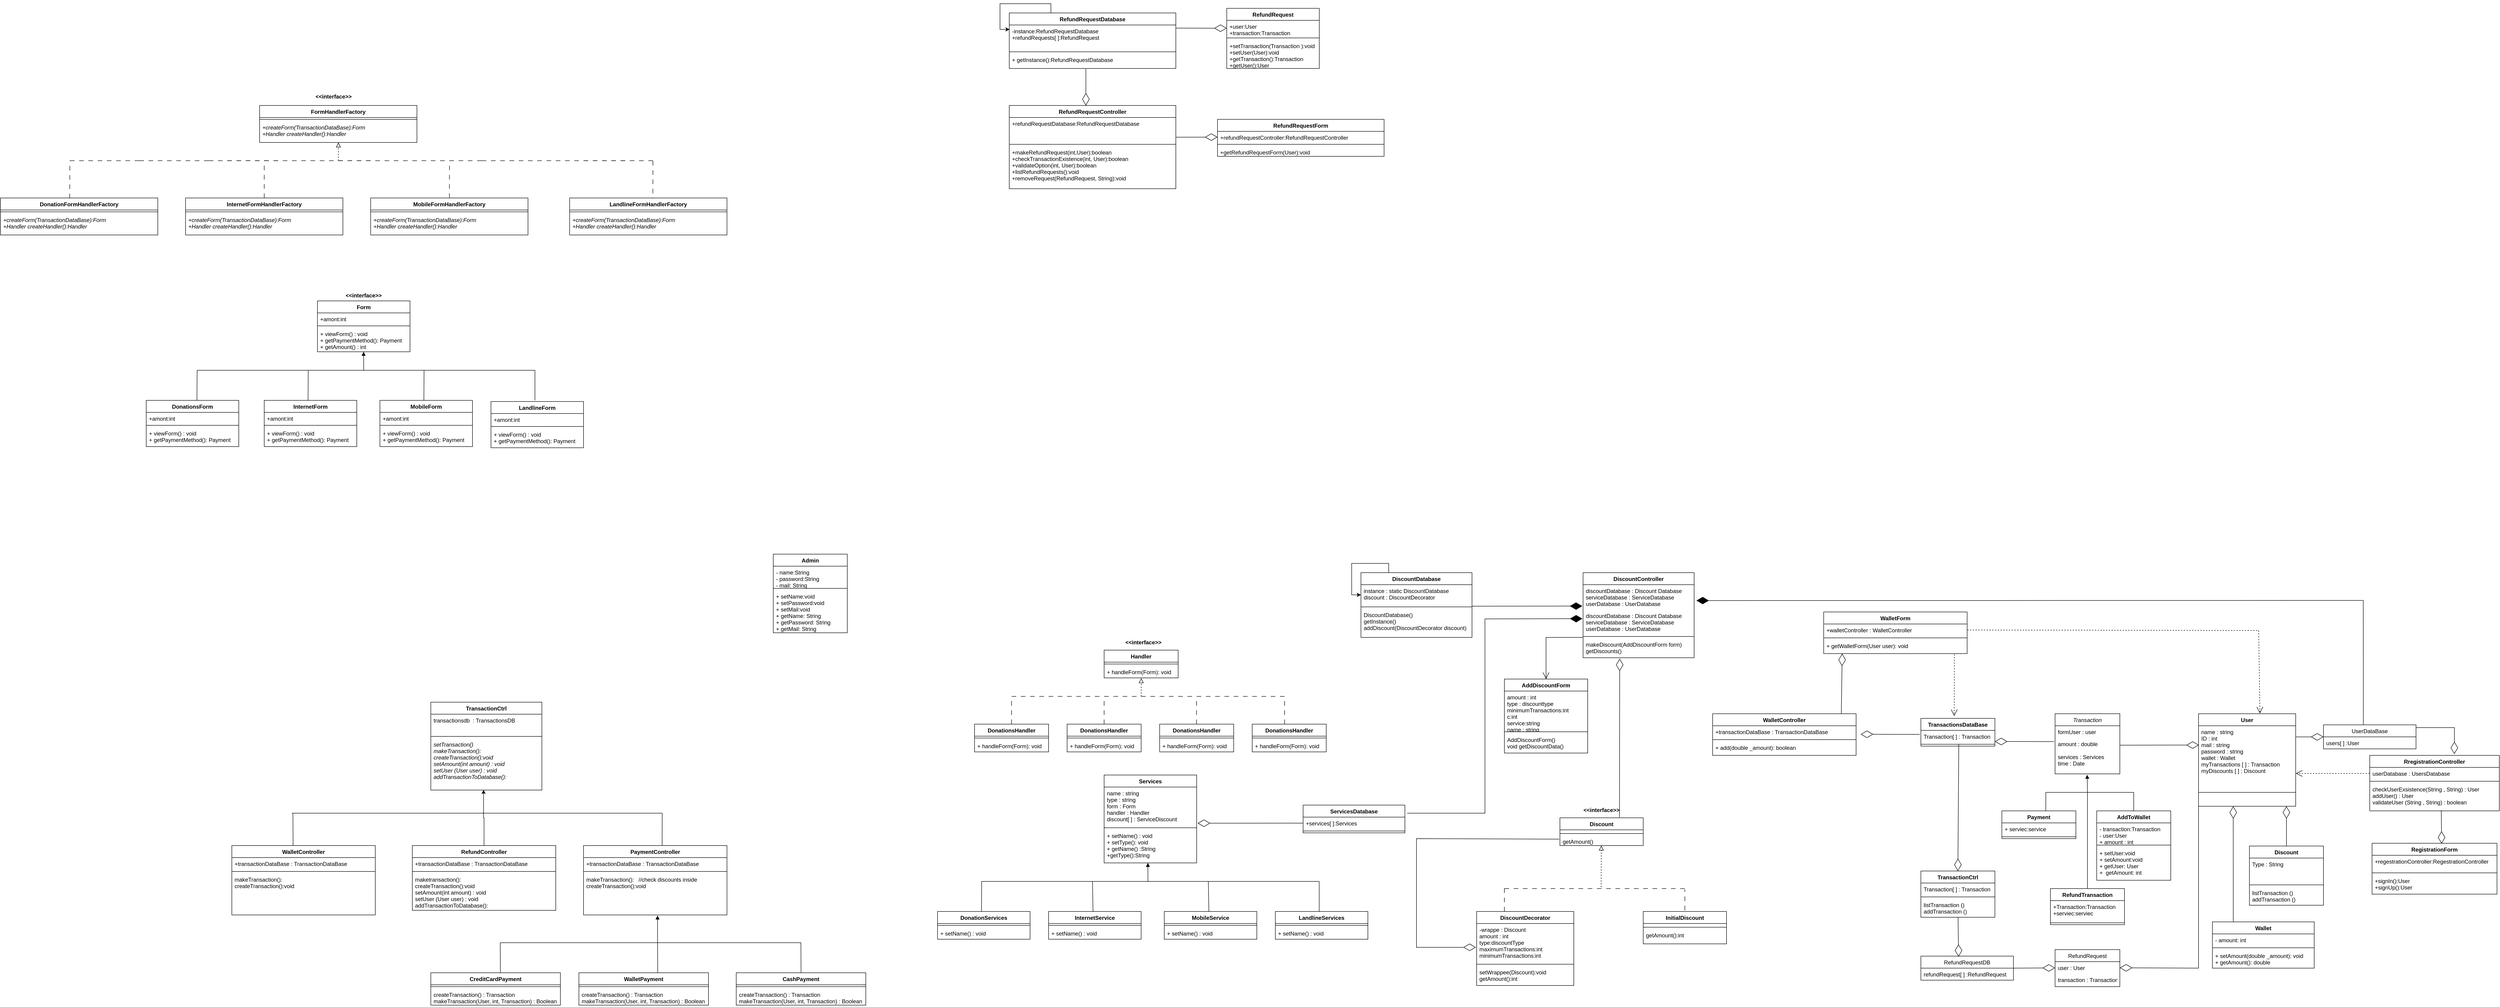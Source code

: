 <mxfile version="20.6.0" type="device"><diagram id="C5RBs43oDa-KdzZeNtuy" name="Page-1"><mxGraphModel dx="4690" dy="2457" grid="1" gridSize="10" guides="1" tooltips="1" connect="1" arrows="1" fold="1" page="1" pageScale="1" pageWidth="1920" pageHeight="1200" math="0" shadow="0"><root><mxCell id="WIyWlLk6GJQsqaUBKTNV-0"/><mxCell id="WIyWlLk6GJQsqaUBKTNV-1" parent="WIyWlLk6GJQsqaUBKTNV-0"/><mxCell id="ndpQs1hu3Z4CRjXssiz7-79" value="TransactionCtrl" style="swimlane;fontStyle=1;align=center;verticalAlign=top;childLayout=stackLayout;horizontal=1;startSize=26;horizontalStack=0;resizeParent=1;resizeParentMax=0;resizeLast=0;collapsible=1;marginBottom=0;" parent="WIyWlLk6GJQsqaUBKTNV-1" vertex="1"><mxGeometry x="2410" y="685" width="160" height="100" as="geometry"/></mxCell><mxCell id="ndpQs1hu3Z4CRjXssiz7-80" value="Transaction[ ] : Transaction" style="text;strokeColor=none;fillColor=none;align=left;verticalAlign=top;spacingLeft=4;spacingRight=4;overflow=hidden;rotatable=0;points=[[0,0.5],[1,0.5]];portConstraint=eastwest;" parent="ndpQs1hu3Z4CRjXssiz7-79" vertex="1"><mxGeometry y="26" width="160" height="26" as="geometry"/></mxCell><mxCell id="ndpQs1hu3Z4CRjXssiz7-81" value="" style="line;strokeWidth=1;fillColor=none;align=left;verticalAlign=middle;spacingTop=-1;spacingLeft=3;spacingRight=3;rotatable=0;labelPosition=right;points=[];portConstraint=eastwest;strokeColor=inherit;" parent="ndpQs1hu3Z4CRjXssiz7-79" vertex="1"><mxGeometry y="52" width="160" height="8" as="geometry"/></mxCell><mxCell id="ndpQs1hu3Z4CRjXssiz7-82" value="listTransaction ()&#10;addTransaction ()" style="text;strokeColor=none;fillColor=none;align=left;verticalAlign=top;spacingLeft=4;spacingRight=4;overflow=hidden;rotatable=0;points=[[0,0.5],[1,0.5]];portConstraint=eastwest;" parent="ndpQs1hu3Z4CRjXssiz7-79" vertex="1"><mxGeometry y="60" width="160" height="40" as="geometry"/></mxCell><mxCell id="ndpQs1hu3Z4CRjXssiz7-85" value="" style="endArrow=diamondThin;endFill=0;endSize=24;html=1;rounded=0;exitX=-0.018;exitY=0.293;exitDx=0;exitDy=0;exitPerimeter=0;" parent="WIyWlLk6GJQsqaUBKTNV-1" source="ndpQs1hu3Z4CRjXssiz7-88" edge="1"><mxGeometry width="160" relative="1" as="geometry"><mxPoint x="2686.92" y="398.43" as="sourcePoint"/><mxPoint x="2570" y="405" as="targetPoint"/></mxGeometry></mxCell><mxCell id="ndpQs1hu3Z4CRjXssiz7-86" value="Transaction" style="swimlane;fontStyle=2;childLayout=stackLayout;horizontal=1;startSize=26;fillColor=none;horizontalStack=0;resizeParent=1;resizeParentMax=0;resizeLast=0;collapsible=1;marginBottom=0;" parent="WIyWlLk6GJQsqaUBKTNV-1" vertex="1"><mxGeometry x="2700" y="345" width="140" height="130" as="geometry"/></mxCell><mxCell id="ndpQs1hu3Z4CRjXssiz7-87" value="formUser : user" style="text;strokeColor=none;fillColor=none;align=left;verticalAlign=top;spacingLeft=4;spacingRight=4;overflow=hidden;rotatable=0;points=[[0,0.5],[1,0.5]];portConstraint=eastwest;" parent="ndpQs1hu3Z4CRjXssiz7-86" vertex="1"><mxGeometry y="26" width="140" height="26" as="geometry"/></mxCell><mxCell id="ndpQs1hu3Z4CRjXssiz7-88" value="amount : double" style="text;strokeColor=none;fillColor=none;align=left;verticalAlign=top;spacingLeft=4;spacingRight=4;overflow=hidden;rotatable=0;points=[[0,0.5],[1,0.5]];portConstraint=eastwest;" parent="ndpQs1hu3Z4CRjXssiz7-86" vertex="1"><mxGeometry y="52" width="140" height="28" as="geometry"/></mxCell><mxCell id="ndpQs1hu3Z4CRjXssiz7-89" value="services : Services&#10;time : Date" style="text;strokeColor=none;fillColor=none;align=left;verticalAlign=top;spacingLeft=4;spacingRight=4;overflow=hidden;rotatable=0;points=[[0,0.5],[1,0.5]];portConstraint=eastwest;" parent="ndpQs1hu3Z4CRjXssiz7-86" vertex="1"><mxGeometry y="80" width="140" height="50" as="geometry"/></mxCell><mxCell id="ndpQs1hu3Z4CRjXssiz7-90" value="TransactionsDataBase" style="swimlane;fontStyle=1;align=center;verticalAlign=top;childLayout=stackLayout;horizontal=1;startSize=26;horizontalStack=0;resizeParent=1;resizeParentMax=0;resizeLast=0;collapsible=1;marginBottom=0;" parent="WIyWlLk6GJQsqaUBKTNV-1" vertex="1"><mxGeometry x="2410" y="355" width="160" height="60" as="geometry"/></mxCell><mxCell id="ndpQs1hu3Z4CRjXssiz7-91" value="Transaction[ ] : Transaction" style="text;strokeColor=none;fillColor=none;align=left;verticalAlign=top;spacingLeft=4;spacingRight=4;overflow=hidden;rotatable=0;points=[[0,0.5],[1,0.5]];portConstraint=eastwest;" parent="ndpQs1hu3Z4CRjXssiz7-90" vertex="1"><mxGeometry y="26" width="160" height="26" as="geometry"/></mxCell><mxCell id="ndpQs1hu3Z4CRjXssiz7-92" value="" style="line;strokeWidth=1;fillColor=none;align=left;verticalAlign=middle;spacingTop=-1;spacingLeft=3;spacingRight=3;rotatable=0;labelPosition=right;points=[];portConstraint=eastwest;strokeColor=inherit;" parent="ndpQs1hu3Z4CRjXssiz7-90" vertex="1"><mxGeometry y="52" width="160" height="8" as="geometry"/></mxCell><mxCell id="ndpQs1hu3Z4CRjXssiz7-94" value="" style="endArrow=diamondThin;endFill=0;endSize=24;html=1;rounded=0;entryX=0.5;entryY=0;entryDx=0;entryDy=0;exitX=0.512;exitY=0.417;exitDx=0;exitDy=0;exitPerimeter=0;" parent="WIyWlLk6GJQsqaUBKTNV-1" source="ndpQs1hu3Z4CRjXssiz7-92" target="ndpQs1hu3Z4CRjXssiz7-79" edge="1"><mxGeometry width="160" relative="1" as="geometry"><mxPoint x="2490" y="425" as="sourcePoint"/><mxPoint x="2420" y="465" as="targetPoint"/></mxGeometry></mxCell><mxCell id="ndpQs1hu3Z4CRjXssiz7-95" value="Payment" style="swimlane;fontStyle=1;align=center;verticalAlign=top;childLayout=stackLayout;horizontal=1;startSize=26;horizontalStack=0;resizeParent=1;resizeParentMax=0;resizeLast=0;collapsible=1;marginBottom=0;" parent="WIyWlLk6GJQsqaUBKTNV-1" vertex="1"><mxGeometry x="2585" y="555" width="160" height="60" as="geometry"/></mxCell><mxCell id="ndpQs1hu3Z4CRjXssiz7-96" value="+ serviec:service" style="text;strokeColor=none;fillColor=none;align=left;verticalAlign=top;spacingLeft=4;spacingRight=4;overflow=hidden;rotatable=0;points=[[0,0.5],[1,0.5]];portConstraint=eastwest;" parent="ndpQs1hu3Z4CRjXssiz7-95" vertex="1"><mxGeometry y="26" width="160" height="26" as="geometry"/></mxCell><mxCell id="ndpQs1hu3Z4CRjXssiz7-97" value="" style="line;strokeWidth=1;fillColor=none;align=left;verticalAlign=middle;spacingTop=-1;spacingLeft=3;spacingRight=3;rotatable=0;labelPosition=right;points=[];portConstraint=eastwest;strokeColor=inherit;" parent="ndpQs1hu3Z4CRjXssiz7-95" vertex="1"><mxGeometry y="52" width="160" height="8" as="geometry"/></mxCell><mxCell id="ndpQs1hu3Z4CRjXssiz7-99" value="RefundTransaction" style="swimlane;fontStyle=1;align=center;verticalAlign=top;childLayout=stackLayout;horizontal=1;startSize=26;horizontalStack=0;resizeParent=1;resizeParentMax=0;resizeLast=0;collapsible=1;marginBottom=0;" parent="WIyWlLk6GJQsqaUBKTNV-1" vertex="1"><mxGeometry x="2690" y="723" width="160" height="78" as="geometry"/></mxCell><mxCell id="ndpQs1hu3Z4CRjXssiz7-100" value="+Transaction:Transaction&#10;+serviec:serviec" style="text;strokeColor=none;fillColor=none;align=left;verticalAlign=top;spacingLeft=4;spacingRight=4;overflow=hidden;rotatable=0;points=[[0,0.5],[1,0.5]];portConstraint=eastwest;" parent="ndpQs1hu3Z4CRjXssiz7-99" vertex="1"><mxGeometry y="26" width="160" height="44" as="geometry"/></mxCell><mxCell id="ndpQs1hu3Z4CRjXssiz7-101" value="" style="line;strokeWidth=1;fillColor=none;align=left;verticalAlign=middle;spacingTop=-1;spacingLeft=3;spacingRight=3;rotatable=0;labelPosition=right;points=[];portConstraint=eastwest;strokeColor=inherit;" parent="ndpQs1hu3Z4CRjXssiz7-99" vertex="1"><mxGeometry y="70" width="160" height="8" as="geometry"/></mxCell><mxCell id="ndpQs1hu3Z4CRjXssiz7-122" value="" style="endArrow=none;html=1;rounded=0;" parent="WIyWlLk6GJQsqaUBKTNV-1" edge="1"><mxGeometry width="50" height="50" relative="1" as="geometry"><mxPoint x="2680" y="515" as="sourcePoint"/><mxPoint x="2870" y="515" as="targetPoint"/></mxGeometry></mxCell><mxCell id="ndpQs1hu3Z4CRjXssiz7-123" value="" style="endArrow=none;html=1;rounded=0;exitX=0.5;exitY=0;exitDx=0;exitDy=0;" parent="WIyWlLk6GJQsqaUBKTNV-1" source="ndpQs1hu3Z4CRjXssiz7-99" edge="1"><mxGeometry width="50" height="50" relative="1" as="geometry"><mxPoint x="2770" y="681" as="sourcePoint"/><mxPoint x="2770" y="515" as="targetPoint"/></mxGeometry></mxCell><mxCell id="ndpQs1hu3Z4CRjXssiz7-124" value="" style="endArrow=none;html=1;rounded=0;" parent="WIyWlLk6GJQsqaUBKTNV-1" edge="1"><mxGeometry width="50" height="50" relative="1" as="geometry"><mxPoint x="2680" y="555" as="sourcePoint"/><mxPoint x="2680" y="515" as="targetPoint"/></mxGeometry></mxCell><mxCell id="ndpQs1hu3Z4CRjXssiz7-125" value="" style="endArrow=none;html=1;rounded=0;" parent="WIyWlLk6GJQsqaUBKTNV-1" edge="1"><mxGeometry width="50" height="50" relative="1" as="geometry"><mxPoint x="2870" y="555" as="sourcePoint"/><mxPoint x="2870" y="515" as="targetPoint"/></mxGeometry></mxCell><mxCell id="ndpQs1hu3Z4CRjXssiz7-127" value="" style="html=1;verticalAlign=bottom;endArrow=block;rounded=0;entryX=0.496;entryY=1.04;entryDx=0;entryDy=0;entryPerimeter=0;" parent="WIyWlLk6GJQsqaUBKTNV-1" target="ndpQs1hu3Z4CRjXssiz7-89" edge="1"><mxGeometry width="80" relative="1" as="geometry"><mxPoint x="2770" y="515" as="sourcePoint"/><mxPoint x="2850" y="505" as="targetPoint"/></mxGeometry></mxCell><mxCell id="ndpQs1hu3Z4CRjXssiz7-128" value="RefundRequest" style="swimlane;fontStyle=0;childLayout=stackLayout;horizontal=1;startSize=26;fillColor=none;horizontalStack=0;resizeParent=1;resizeParentMax=0;resizeLast=0;collapsible=1;marginBottom=0;" parent="WIyWlLk6GJQsqaUBKTNV-1" vertex="1"><mxGeometry x="2700" y="855" width="140" height="80" as="geometry"/></mxCell><mxCell id="ndpQs1hu3Z4CRjXssiz7-129" value="user : User" style="text;strokeColor=none;fillColor=none;align=left;verticalAlign=top;spacingLeft=4;spacingRight=4;overflow=hidden;rotatable=0;points=[[0,0.5],[1,0.5]];portConstraint=eastwest;" parent="ndpQs1hu3Z4CRjXssiz7-128" vertex="1"><mxGeometry y="26" width="140" height="26" as="geometry"/></mxCell><mxCell id="ndpQs1hu3Z4CRjXssiz7-130" value="transaction : Transaction" style="text;strokeColor=none;fillColor=none;align=left;verticalAlign=top;spacingLeft=4;spacingRight=4;overflow=hidden;rotatable=0;points=[[0,0.5],[1,0.5]];portConstraint=eastwest;" parent="ndpQs1hu3Z4CRjXssiz7-128" vertex="1"><mxGeometry y="52" width="140" height="28" as="geometry"/></mxCell><mxCell id="ndpQs1hu3Z4CRjXssiz7-132" value="RefundRequestDB" style="swimlane;fontStyle=0;childLayout=stackLayout;horizontal=1;startSize=26;fillColor=none;horizontalStack=0;resizeParent=1;resizeParentMax=0;resizeLast=0;collapsible=1;marginBottom=0;" parent="WIyWlLk6GJQsqaUBKTNV-1" vertex="1"><mxGeometry x="2410" y="869" width="200" height="52" as="geometry"/></mxCell><mxCell id="ndpQs1hu3Z4CRjXssiz7-136" value="" style="endArrow=diamondThin;endFill=0;endSize=24;html=1;rounded=0;" parent="ndpQs1hu3Z4CRjXssiz7-132" target="ndpQs1hu3Z4CRjXssiz7-129" edge="1"><mxGeometry width="160" relative="1" as="geometry"><mxPoint x="200.004" y="26" as="sourcePoint"/><mxPoint x="201.3" y="111.248" as="targetPoint"/></mxGeometry></mxCell><mxCell id="ndpQs1hu3Z4CRjXssiz7-133" value="refundRequest[ ] :RefundRequest&#10;" style="text;strokeColor=none;fillColor=none;align=left;verticalAlign=top;spacingLeft=4;spacingRight=4;overflow=hidden;rotatable=0;points=[[0,0.5],[1,0.5]];portConstraint=eastwest;" parent="ndpQs1hu3Z4CRjXssiz7-132" vertex="1"><mxGeometry y="26" width="200" height="26" as="geometry"/></mxCell><mxCell id="ndpQs1hu3Z4CRjXssiz7-135" value="" style="endArrow=diamondThin;endFill=0;endSize=24;html=1;rounded=0;entryX=0.408;entryY=0.024;entryDx=0;entryDy=0;entryPerimeter=0;" parent="WIyWlLk6GJQsqaUBKTNV-1" source="ndpQs1hu3Z4CRjXssiz7-82" target="ndpQs1hu3Z4CRjXssiz7-132" edge="1"><mxGeometry width="160" relative="1" as="geometry"><mxPoint x="2570" y="815.204" as="sourcePoint"/><mxPoint x="2442.52" y="815" as="targetPoint"/></mxGeometry></mxCell><mxCell id="ndpQs1hu3Z4CRjXssiz7-145" value="Handler" style="swimlane;fontStyle=1;align=center;verticalAlign=top;childLayout=stackLayout;horizontal=1;startSize=26;horizontalStack=0;resizeParent=1;resizeParentMax=0;resizeLast=0;collapsible=1;marginBottom=0;" parent="WIyWlLk6GJQsqaUBKTNV-1" vertex="1"><mxGeometry x="645" y="207.5" width="160" height="60" as="geometry"/></mxCell><mxCell id="ndpQs1hu3Z4CRjXssiz7-147" value="" style="line;strokeWidth=1;fillColor=none;align=left;verticalAlign=middle;spacingTop=-1;spacingLeft=3;spacingRight=3;rotatable=0;labelPosition=right;points=[];portConstraint=eastwest;strokeColor=inherit;" parent="ndpQs1hu3Z4CRjXssiz7-145" vertex="1"><mxGeometry y="26" width="160" height="8" as="geometry"/></mxCell><mxCell id="ndpQs1hu3Z4CRjXssiz7-148" value="+ handleForm(Form): void&#10;" style="text;strokeColor=none;fillColor=none;align=left;verticalAlign=top;spacingLeft=4;spacingRight=4;overflow=hidden;rotatable=0;points=[[0,0.5],[1,0.5]];portConstraint=eastwest;" parent="ndpQs1hu3Z4CRjXssiz7-145" vertex="1"><mxGeometry y="34" width="160" height="26" as="geometry"/></mxCell><mxCell id="ndpQs1hu3Z4CRjXssiz7-150" value="UserDataBase" style="swimlane;fontStyle=0;childLayout=stackLayout;horizontal=1;startSize=26;fillColor=none;horizontalStack=0;resizeParent=1;resizeParentMax=0;resizeLast=0;collapsible=1;marginBottom=0;" parent="WIyWlLk6GJQsqaUBKTNV-1" vertex="1"><mxGeometry x="3280" y="369" width="200" height="52" as="geometry"/></mxCell><mxCell id="ndpQs1hu3Z4CRjXssiz7-152" value="users[ ] :User&#10;" style="text;strokeColor=none;fillColor=none;align=left;verticalAlign=top;spacingLeft=4;spacingRight=4;overflow=hidden;rotatable=0;points=[[0,0.5],[1,0.5]];portConstraint=eastwest;" parent="ndpQs1hu3Z4CRjXssiz7-150" vertex="1"><mxGeometry y="26" width="200" height="26" as="geometry"/></mxCell><mxCell id="8pS-hCJ2efgpqEzvmu1n-0" value="Wallet" style="swimlane;fontStyle=1;align=center;verticalAlign=top;childLayout=stackLayout;horizontal=1;startSize=26;horizontalStack=0;resizeParent=1;resizeParentMax=0;resizeLast=0;collapsible=1;marginBottom=0;" parent="WIyWlLk6GJQsqaUBKTNV-1" vertex="1"><mxGeometry x="3040" y="795" width="220" height="100" as="geometry"/></mxCell><mxCell id="8pS-hCJ2efgpqEzvmu1n-1" value="- amount: int" style="text;strokeColor=none;fillColor=none;align=left;verticalAlign=top;spacingLeft=4;spacingRight=4;overflow=hidden;rotatable=0;points=[[0,0.5],[1,0.5]];portConstraint=eastwest;" parent="8pS-hCJ2efgpqEzvmu1n-0" vertex="1"><mxGeometry y="26" width="220" height="26" as="geometry"/></mxCell><mxCell id="8pS-hCJ2efgpqEzvmu1n-2" value="" style="line;strokeWidth=1;fillColor=none;align=left;verticalAlign=middle;spacingTop=-1;spacingLeft=3;spacingRight=3;rotatable=0;labelPosition=right;points=[];portConstraint=eastwest;strokeColor=inherit;" parent="8pS-hCJ2efgpqEzvmu1n-0" vertex="1"><mxGeometry y="52" width="220" height="8" as="geometry"/></mxCell><mxCell id="8pS-hCJ2efgpqEzvmu1n-3" value="+ setAmount(double _amount): void&#10;+ getAmount(): double&#10;" style="text;strokeColor=none;fillColor=none;align=left;verticalAlign=top;spacingLeft=4;spacingRight=4;overflow=hidden;rotatable=0;points=[[0,0.5],[1,0.5]];portConstraint=eastwest;" parent="8pS-hCJ2efgpqEzvmu1n-0" vertex="1"><mxGeometry y="60" width="220" height="40" as="geometry"/></mxCell><mxCell id="8pS-hCJ2efgpqEzvmu1n-4" value="WalletController" style="swimlane;fontStyle=1;align=center;verticalAlign=top;childLayout=stackLayout;horizontal=1;startSize=26;horizontalStack=0;resizeParent=1;resizeParentMax=0;resizeLast=0;collapsible=1;marginBottom=0;" parent="WIyWlLk6GJQsqaUBKTNV-1" vertex="1"><mxGeometry x="1960" y="345" width="310" height="90" as="geometry"/></mxCell><mxCell id="8pS-hCJ2efgpqEzvmu1n-5" value="+transactionDataBase : TransactionDataBase" style="text;strokeColor=none;fillColor=none;align=left;verticalAlign=top;spacingLeft=4;spacingRight=4;overflow=hidden;rotatable=0;points=[[0,0.5],[1,0.5]];portConstraint=eastwest;" parent="8pS-hCJ2efgpqEzvmu1n-4" vertex="1"><mxGeometry y="26" width="310" height="26" as="geometry"/></mxCell><mxCell id="8pS-hCJ2efgpqEzvmu1n-6" value="" style="line;strokeWidth=1;fillColor=none;align=left;verticalAlign=middle;spacingTop=-1;spacingLeft=3;spacingRight=3;rotatable=0;labelPosition=right;points=[];portConstraint=eastwest;strokeColor=inherit;" parent="8pS-hCJ2efgpqEzvmu1n-4" vertex="1"><mxGeometry y="52" width="310" height="8" as="geometry"/></mxCell><mxCell id="8pS-hCJ2efgpqEzvmu1n-7" value="+ add(double _amount): boolean " style="text;strokeColor=none;fillColor=none;align=left;verticalAlign=top;spacingLeft=4;spacingRight=4;overflow=hidden;rotatable=0;points=[[0,0.5],[1,0.5]];portConstraint=eastwest;" parent="8pS-hCJ2efgpqEzvmu1n-4" vertex="1"><mxGeometry y="60" width="310" height="30" as="geometry"/></mxCell><mxCell id="8pS-hCJ2efgpqEzvmu1n-8" value="WalletForm" style="swimlane;fontStyle=1;align=center;verticalAlign=top;childLayout=stackLayout;horizontal=1;startSize=26;horizontalStack=0;resizeParent=1;resizeParentMax=0;resizeLast=0;collapsible=1;marginBottom=0;" parent="WIyWlLk6GJQsqaUBKTNV-1" vertex="1"><mxGeometry x="2200" y="125" width="310" height="90" as="geometry"/></mxCell><mxCell id="8pS-hCJ2efgpqEzvmu1n-9" value="+walletController : WalletController" style="text;strokeColor=none;fillColor=none;align=left;verticalAlign=top;spacingLeft=4;spacingRight=4;overflow=hidden;rotatable=0;points=[[0,0.5],[1,0.5]];portConstraint=eastwest;" parent="8pS-hCJ2efgpqEzvmu1n-8" vertex="1"><mxGeometry y="26" width="310" height="26" as="geometry"/></mxCell><mxCell id="8pS-hCJ2efgpqEzvmu1n-10" value="" style="line;strokeWidth=1;fillColor=none;align=left;verticalAlign=middle;spacingTop=-1;spacingLeft=3;spacingRight=3;rotatable=0;labelPosition=right;points=[];portConstraint=eastwest;strokeColor=inherit;" parent="8pS-hCJ2efgpqEzvmu1n-8" vertex="1"><mxGeometry y="52" width="310" height="8" as="geometry"/></mxCell><mxCell id="8pS-hCJ2efgpqEzvmu1n-11" value="+ getWalletForm(User user): void" style="text;strokeColor=none;fillColor=none;align=left;verticalAlign=top;spacingLeft=4;spacingRight=4;overflow=hidden;rotatable=0;points=[[0,0.5],[1,0.5]];portConstraint=eastwest;" parent="8pS-hCJ2efgpqEzvmu1n-8" vertex="1"><mxGeometry y="60" width="310" height="30" as="geometry"/></mxCell><mxCell id="8pS-hCJ2efgpqEzvmu1n-12" value="" style="endArrow=diamondThin;endFill=0;endSize=24;html=1;rounded=0;entryX=0.129;entryY=1;entryDx=0;entryDy=0;entryPerimeter=0;exitX=0.897;exitY=0;exitDx=0;exitDy=0;exitPerimeter=0;" parent="WIyWlLk6GJQsqaUBKTNV-1" source="8pS-hCJ2efgpqEzvmu1n-4" target="8pS-hCJ2efgpqEzvmu1n-11" edge="1"><mxGeometry width="160" relative="1" as="geometry"><mxPoint x="2246.83" y="349.64" as="sourcePoint"/><mxPoint x="1920" y="614.66" as="targetPoint"/></mxGeometry></mxCell><mxCell id="8pS-hCJ2efgpqEzvmu1n-15" value="ServicesDatabase" style="swimlane;fontStyle=1;align=center;verticalAlign=top;childLayout=stackLayout;horizontal=1;startSize=26;horizontalStack=0;resizeParent=1;resizeParentMax=0;resizeLast=0;collapsible=1;marginBottom=0;" parent="WIyWlLk6GJQsqaUBKTNV-1" vertex="1"><mxGeometry x="1075" y="542.5" width="220" height="60" as="geometry"/></mxCell><mxCell id="8pS-hCJ2efgpqEzvmu1n-16" value="+services[ ]:Services" style="text;strokeColor=none;fillColor=none;align=left;verticalAlign=top;spacingLeft=4;spacingRight=4;overflow=hidden;rotatable=0;points=[[0,0.5],[1,0.5]];portConstraint=eastwest;" parent="8pS-hCJ2efgpqEzvmu1n-15" vertex="1"><mxGeometry y="26" width="220" height="26" as="geometry"/></mxCell><mxCell id="8pS-hCJ2efgpqEzvmu1n-17" value="" style="line;strokeWidth=1;fillColor=none;align=left;verticalAlign=middle;spacingTop=-1;spacingLeft=3;spacingRight=3;rotatable=0;labelPosition=right;points=[];portConstraint=eastwest;strokeColor=inherit;" parent="8pS-hCJ2efgpqEzvmu1n-15" vertex="1"><mxGeometry y="52" width="220" height="8" as="geometry"/></mxCell><mxCell id="8pS-hCJ2efgpqEzvmu1n-19" value="User" style="swimlane;fontStyle=1;align=center;verticalAlign=top;childLayout=stackLayout;horizontal=1;startSize=26;horizontalStack=0;resizeParent=1;resizeParentMax=0;resizeLast=0;collapsible=1;marginBottom=0;" parent="WIyWlLk6GJQsqaUBKTNV-1" vertex="1"><mxGeometry x="3010" y="345" width="210" height="200" as="geometry"/></mxCell><mxCell id="8pS-hCJ2efgpqEzvmu1n-20" value="name : string&#10;ID : int&#10;mail : string&#10;password : string&#10;wallet : Wallet&#10;myTransactions [ ] : Transaction&#10;myDiscounts [ ] : Discount" style="text;strokeColor=none;fillColor=none;align=left;verticalAlign=top;spacingLeft=4;spacingRight=4;overflow=hidden;rotatable=0;points=[[0,0.5],[1,0.5]];portConstraint=eastwest;" parent="8pS-hCJ2efgpqEzvmu1n-19" vertex="1"><mxGeometry y="26" width="210" height="114" as="geometry"/></mxCell><mxCell id="8pS-hCJ2efgpqEzvmu1n-21" value="" style="line;strokeWidth=1;fillColor=none;align=left;verticalAlign=middle;spacingTop=-1;spacingLeft=3;spacingRight=3;rotatable=0;labelPosition=right;points=[];portConstraint=eastwest;strokeColor=inherit;" parent="8pS-hCJ2efgpqEzvmu1n-19" vertex="1"><mxGeometry y="140" width="210" height="60" as="geometry"/></mxCell><mxCell id="c_dmDbs35rqngK_Q_ecr-1" value="" style="endArrow=diamondThin;endFill=0;endSize=24;html=1;rounded=0;exitX=1.001;exitY=0.212;exitDx=0;exitDy=0;exitPerimeter=0;entryX=0;entryY=0.5;entryDx=0;entryDy=0;" parent="WIyWlLk6GJQsqaUBKTNV-1" source="8pS-hCJ2efgpqEzvmu1n-20" target="ndpQs1hu3Z4CRjXssiz7-150" edge="1"><mxGeometry width="160" relative="1" as="geometry"><mxPoint x="3237.48" y="535.204" as="sourcePoint"/><mxPoint x="3110" y="535" as="targetPoint"/></mxGeometry></mxCell><mxCell id="c_dmDbs35rqngK_Q_ecr-2" value="" style="endArrow=diamondThin;endFill=0;endSize=24;html=1;rounded=0;entryX=0.004;entryY=0.366;entryDx=0;entryDy=0;entryPerimeter=0;" parent="WIyWlLk6GJQsqaUBKTNV-1" target="8pS-hCJ2efgpqEzvmu1n-20" edge="1"><mxGeometry width="160" relative="1" as="geometry"><mxPoint x="2840" y="413" as="sourcePoint"/><mxPoint x="2940" y="365" as="targetPoint"/></mxGeometry></mxCell><mxCell id="c_dmDbs35rqngK_Q_ecr-4" value="" style="endArrow=diamondThin;endFill=0;endSize=24;html=1;rounded=0;exitX=0;exitY=1;exitDx=0;exitDy=0;" parent="WIyWlLk6GJQsqaUBKTNV-1" source="8pS-hCJ2efgpqEzvmu1n-19" target="ndpQs1hu3Z4CRjXssiz7-129" edge="1"><mxGeometry width="160" relative="1" as="geometry"><mxPoint x="3130" y="545" as="sourcePoint"/><mxPoint x="2840" y="894.52" as="targetPoint"/><Array as="points"><mxPoint x="3010" y="895"/></Array></mxGeometry></mxCell><mxCell id="c_dmDbs35rqngK_Q_ecr-5" value="RregistrationController" style="swimlane;fontStyle=1;align=center;verticalAlign=top;childLayout=stackLayout;horizontal=1;startSize=26;horizontalStack=0;resizeParent=1;resizeParentMax=0;resizeLast=0;collapsible=1;marginBottom=0;" parent="WIyWlLk6GJQsqaUBKTNV-1" vertex="1"><mxGeometry x="3380" y="435" width="280" height="120" as="geometry"/></mxCell><mxCell id="c_dmDbs35rqngK_Q_ecr-6" value="userDatabase : UsersDatabase" style="text;strokeColor=none;fillColor=none;align=left;verticalAlign=top;spacingLeft=4;spacingRight=4;overflow=hidden;rotatable=0;points=[[0,0.5],[1,0.5]];portConstraint=eastwest;" parent="c_dmDbs35rqngK_Q_ecr-5" vertex="1"><mxGeometry y="26" width="280" height="26" as="geometry"/></mxCell><mxCell id="c_dmDbs35rqngK_Q_ecr-7" value="" style="line;strokeWidth=1;fillColor=none;align=left;verticalAlign=middle;spacingTop=-1;spacingLeft=3;spacingRight=3;rotatable=0;labelPosition=right;points=[];portConstraint=eastwest;strokeColor=inherit;" parent="c_dmDbs35rqngK_Q_ecr-5" vertex="1"><mxGeometry y="52" width="280" height="8" as="geometry"/></mxCell><mxCell id="c_dmDbs35rqngK_Q_ecr-8" value="checkUserExsistence(String , String) : User&#10;addUser() : User&#10;validateUser (String , String) : boolean" style="text;strokeColor=none;fillColor=none;align=left;verticalAlign=top;spacingLeft=4;spacingRight=4;overflow=hidden;rotatable=0;points=[[0,0.5],[1,0.5]];portConstraint=eastwest;" parent="c_dmDbs35rqngK_Q_ecr-5" vertex="1"><mxGeometry y="60" width="280" height="60" as="geometry"/></mxCell><mxCell id="c_dmDbs35rqngK_Q_ecr-9" value="Discount" style="swimlane;fontStyle=1;align=center;verticalAlign=top;childLayout=stackLayout;horizontal=1;startSize=26;horizontalStack=0;resizeParent=1;resizeParentMax=0;resizeLast=0;collapsible=1;marginBottom=0;" parent="WIyWlLk6GJQsqaUBKTNV-1" vertex="1"><mxGeometry x="3120" y="631" width="160" height="128" as="geometry"/></mxCell><mxCell id="c_dmDbs35rqngK_Q_ecr-10" value="Type : String" style="text;strokeColor=none;fillColor=none;align=left;verticalAlign=top;spacingLeft=4;spacingRight=4;overflow=hidden;rotatable=0;points=[[0,0.5],[1,0.5]];portConstraint=eastwest;" parent="c_dmDbs35rqngK_Q_ecr-9" vertex="1"><mxGeometry y="26" width="160" height="54" as="geometry"/></mxCell><mxCell id="c_dmDbs35rqngK_Q_ecr-11" value="" style="line;strokeWidth=1;fillColor=none;align=left;verticalAlign=middle;spacingTop=-1;spacingLeft=3;spacingRight=3;rotatable=0;labelPosition=right;points=[];portConstraint=eastwest;strokeColor=inherit;" parent="c_dmDbs35rqngK_Q_ecr-9" vertex="1"><mxGeometry y="80" width="160" height="8" as="geometry"/></mxCell><mxCell id="c_dmDbs35rqngK_Q_ecr-12" value="listTransaction ()&#10;addTransaction ()" style="text;strokeColor=none;fillColor=none;align=left;verticalAlign=top;spacingLeft=4;spacingRight=4;overflow=hidden;rotatable=0;points=[[0,0.5],[1,0.5]];portConstraint=eastwest;" parent="c_dmDbs35rqngK_Q_ecr-9" vertex="1"><mxGeometry y="88" width="160" height="40" as="geometry"/></mxCell><mxCell id="c_dmDbs35rqngK_Q_ecr-18" value="" style="endArrow=open;endSize=12;dashed=1;html=1;rounded=0;entryX=1.002;entryY=0.904;entryDx=0;entryDy=0;entryPerimeter=0;" parent="WIyWlLk6GJQsqaUBKTNV-1" source="c_dmDbs35rqngK_Q_ecr-6" target="8pS-hCJ2efgpqEzvmu1n-20" edge="1"><mxGeometry width="160" relative="1" as="geometry"><mxPoint x="3650" y="475" as="sourcePoint"/><mxPoint x="3810" y="475" as="targetPoint"/></mxGeometry></mxCell><mxCell id="c_dmDbs35rqngK_Q_ecr-19" value="" style="endArrow=diamondThin;endFill=0;endSize=24;html=1;rounded=0;exitX=0.205;exitY=0.003;exitDx=0;exitDy=0;exitPerimeter=0;" parent="WIyWlLk6GJQsqaUBKTNV-1" source="8pS-hCJ2efgpqEzvmu1n-0" edge="1"><mxGeometry width="160" relative="1" as="geometry"><mxPoint x="3019.16" y="423.636" as="sourcePoint"/><mxPoint x="3085" y="545" as="targetPoint"/></mxGeometry></mxCell><mxCell id="c_dmDbs35rqngK_Q_ecr-20" value="" style="endArrow=diamondThin;endFill=0;endSize=24;html=1;rounded=0;exitX=-0.018;exitY=0.293;exitDx=0;exitDy=0;exitPerimeter=0;" parent="WIyWlLk6GJQsqaUBKTNV-1" edge="1"><mxGeometry width="160" relative="1" as="geometry"><mxPoint x="2407.48" y="389.574" as="sourcePoint"/><mxPoint x="2280" y="389.37" as="targetPoint"/></mxGeometry></mxCell><mxCell id="c_dmDbs35rqngK_Q_ecr-21" value="" style="endArrow=open;endSize=12;dashed=1;html=1;rounded=0;exitX=0.911;exitY=1.042;exitDx=0;exitDy=0;exitPerimeter=0;" parent="WIyWlLk6GJQsqaUBKTNV-1" source="8pS-hCJ2efgpqEzvmu1n-11" edge="1"><mxGeometry x="-0.049" y="38" width="160" relative="1" as="geometry"><mxPoint x="2410" y="505" as="sourcePoint"/><mxPoint x="2482" y="350" as="targetPoint"/><mxPoint as="offset"/></mxGeometry></mxCell><mxCell id="c_dmDbs35rqngK_Q_ecr-22" value="" style="endArrow=open;endSize=12;dashed=1;html=1;rounded=0;exitX=1;exitY=0.5;exitDx=0;exitDy=0;entryX=0.632;entryY=-0.004;entryDx=0;entryDy=0;entryPerimeter=0;" parent="WIyWlLk6GJQsqaUBKTNV-1" source="8pS-hCJ2efgpqEzvmu1n-9" target="8pS-hCJ2efgpqEzvmu1n-19" edge="1"><mxGeometry width="160" relative="1" as="geometry"><mxPoint x="2585" y="175" as="sourcePoint"/><mxPoint x="2622.59" y="303.74" as="targetPoint"/><Array as="points"><mxPoint x="3140" y="165"/></Array></mxGeometry></mxCell><mxCell id="c_dmDbs35rqngK_Q_ecr-24" value="" style="endArrow=diamondThin;endFill=0;endSize=24;html=1;rounded=0;entryX=0.653;entryY=-0.023;entryDx=0;entryDy=0;entryPerimeter=0;" parent="WIyWlLk6GJQsqaUBKTNV-1" target="c_dmDbs35rqngK_Q_ecr-5" edge="1"><mxGeometry width="160" relative="1" as="geometry"><mxPoint x="3480" y="375" as="sourcePoint"/><mxPoint x="3628.28" y="338.0" as="targetPoint"/><Array as="points"><mxPoint x="3563" y="375"/></Array></mxGeometry></mxCell><mxCell id="giO9AD6d7FRBYeL0FRD8-0" value="TransactionCtrl" style="swimlane;fontStyle=1;align=center;verticalAlign=top;childLayout=stackLayout;horizontal=1;startSize=26;horizontalStack=0;resizeParent=1;resizeParentMax=0;resizeLast=0;collapsible=1;marginBottom=0;" parent="WIyWlLk6GJQsqaUBKTNV-1" vertex="1"><mxGeometry x="-810" y="320" width="240" height="190" as="geometry"/></mxCell><mxCell id="giO9AD6d7FRBYeL0FRD8-1" value="transactionsdb  : TransactionsDB " style="text;strokeColor=none;fillColor=none;align=left;verticalAlign=top;spacingLeft=4;spacingRight=4;overflow=hidden;rotatable=0;points=[[0,0.5],[1,0.5]];portConstraint=eastwest;" parent="giO9AD6d7FRBYeL0FRD8-0" vertex="1"><mxGeometry y="26" width="240" height="44" as="geometry"/></mxCell><mxCell id="giO9AD6d7FRBYeL0FRD8-2" value="" style="line;strokeWidth=1;fillColor=none;align=left;verticalAlign=middle;spacingTop=-1;spacingLeft=3;spacingRight=3;rotatable=0;labelPosition=right;points=[];portConstraint=eastwest;strokeColor=inherit;" parent="giO9AD6d7FRBYeL0FRD8-0" vertex="1"><mxGeometry y="70" width="240" height="8" as="geometry"/></mxCell><mxCell id="giO9AD6d7FRBYeL0FRD8-3" value="setTransaction()&#10;makeTransaction():&#10;createTransaction():void&#10;setAmount(int amount) : void &#10;setUser (User user) : void&#10;addTransactionToDatabase(): " style="text;strokeColor=none;fillColor=none;align=left;verticalAlign=top;spacingLeft=4;spacingRight=4;overflow=hidden;rotatable=0;points=[[0,0.5],[1,0.5]];portConstraint=eastwest;fontStyle=2" parent="giO9AD6d7FRBYeL0FRD8-0" vertex="1"><mxGeometry y="78" width="240" height="112" as="geometry"/></mxCell><mxCell id="giO9AD6d7FRBYeL0FRD8-4" value="WalletController" style="swimlane;fontStyle=1;align=center;verticalAlign=top;childLayout=stackLayout;horizontal=1;startSize=26;horizontalStack=0;resizeParent=1;resizeParentMax=0;resizeLast=0;collapsible=1;marginBottom=0;" parent="WIyWlLk6GJQsqaUBKTNV-1" vertex="1"><mxGeometry x="-1240" y="630" width="310" height="150" as="geometry"/></mxCell><mxCell id="giO9AD6d7FRBYeL0FRD8-5" value="+transactionDataBase : TransactionDataBase" style="text;strokeColor=none;fillColor=none;align=left;verticalAlign=top;spacingLeft=4;spacingRight=4;overflow=hidden;rotatable=0;points=[[0,0.5],[1,0.5]];portConstraint=eastwest;" parent="giO9AD6d7FRBYeL0FRD8-4" vertex="1"><mxGeometry y="26" width="310" height="26" as="geometry"/></mxCell><mxCell id="giO9AD6d7FRBYeL0FRD8-6" value="" style="line;strokeWidth=1;fillColor=none;align=left;verticalAlign=middle;spacingTop=-1;spacingLeft=3;spacingRight=3;rotatable=0;labelPosition=right;points=[];portConstraint=eastwest;strokeColor=inherit;" parent="giO9AD6d7FRBYeL0FRD8-4" vertex="1"><mxGeometry y="52" width="310" height="8" as="geometry"/></mxCell><mxCell id="giO9AD6d7FRBYeL0FRD8-7" value="makeTransaction():&#10;createTransaction():void&#10;" style="text;strokeColor=none;fillColor=none;align=left;verticalAlign=top;spacingLeft=4;spacingRight=4;overflow=hidden;rotatable=0;points=[[0,0.5],[1,0.5]];portConstraint=eastwest;" parent="giO9AD6d7FRBYeL0FRD8-4" vertex="1"><mxGeometry y="60" width="310" height="90" as="geometry"/></mxCell><mxCell id="giO9AD6d7FRBYeL0FRD8-11" value="PaymentController" style="swimlane;fontStyle=1;align=center;verticalAlign=top;childLayout=stackLayout;horizontal=1;startSize=26;horizontalStack=0;resizeParent=1;resizeParentMax=0;resizeLast=0;collapsible=1;marginBottom=0;" parent="WIyWlLk6GJQsqaUBKTNV-1" vertex="1"><mxGeometry x="-480" y="630" width="310" height="150" as="geometry"/></mxCell><mxCell id="giO9AD6d7FRBYeL0FRD8-12" value="+transactionDataBase : TransactionDataBase" style="text;strokeColor=none;fillColor=none;align=left;verticalAlign=top;spacingLeft=4;spacingRight=4;overflow=hidden;rotatable=0;points=[[0,0.5],[1,0.5]];portConstraint=eastwest;" parent="giO9AD6d7FRBYeL0FRD8-11" vertex="1"><mxGeometry y="26" width="310" height="26" as="geometry"/></mxCell><mxCell id="giO9AD6d7FRBYeL0FRD8-13" value="" style="line;strokeWidth=1;fillColor=none;align=left;verticalAlign=middle;spacingTop=-1;spacingLeft=3;spacingRight=3;rotatable=0;labelPosition=right;points=[];portConstraint=eastwest;strokeColor=inherit;" parent="giO9AD6d7FRBYeL0FRD8-11" vertex="1"><mxGeometry y="52" width="310" height="8" as="geometry"/></mxCell><mxCell id="giO9AD6d7FRBYeL0FRD8-14" value="makeTransaction():   //check discounts inside&#10;createTransaction():void&#10;  " style="text;strokeColor=none;fillColor=none;align=left;verticalAlign=top;spacingLeft=4;spacingRight=4;overflow=hidden;rotatable=0;points=[[0,0.5],[1,0.5]];portConstraint=eastwest;" parent="giO9AD6d7FRBYeL0FRD8-11" vertex="1"><mxGeometry y="60" width="310" height="90" as="geometry"/></mxCell><mxCell id="fdfa1HJ58zLh8f_gPo-r-26" style="edgeStyle=orthogonalEdgeStyle;rounded=0;orthogonalLoop=1;jettySize=auto;html=1;exitX=0.5;exitY=0;exitDx=0;exitDy=0;entryX=0.475;entryY=0.996;entryDx=0;entryDy=0;entryPerimeter=0;" parent="WIyWlLk6GJQsqaUBKTNV-1" source="giO9AD6d7FRBYeL0FRD8-15" target="giO9AD6d7FRBYeL0FRD8-3" edge="1"><mxGeometry relative="1" as="geometry"/></mxCell><mxCell id="giO9AD6d7FRBYeL0FRD8-15" value="RefundController" style="swimlane;fontStyle=1;align=center;verticalAlign=top;childLayout=stackLayout;horizontal=1;startSize=26;horizontalStack=0;resizeParent=1;resizeParentMax=0;resizeLast=0;collapsible=1;marginBottom=0;" parent="WIyWlLk6GJQsqaUBKTNV-1" vertex="1"><mxGeometry x="-850" y="630" width="310" height="140" as="geometry"/></mxCell><mxCell id="giO9AD6d7FRBYeL0FRD8-16" value="+transactionDataBase : TransactionDataBase" style="text;strokeColor=none;fillColor=none;align=left;verticalAlign=top;spacingLeft=4;spacingRight=4;overflow=hidden;rotatable=0;points=[[0,0.5],[1,0.5]];portConstraint=eastwest;" parent="giO9AD6d7FRBYeL0FRD8-15" vertex="1"><mxGeometry y="26" width="310" height="26" as="geometry"/></mxCell><mxCell id="giO9AD6d7FRBYeL0FRD8-17" value="" style="line;strokeWidth=1;fillColor=none;align=left;verticalAlign=middle;spacingTop=-1;spacingLeft=3;spacingRight=3;rotatable=0;labelPosition=right;points=[];portConstraint=eastwest;strokeColor=inherit;" parent="giO9AD6d7FRBYeL0FRD8-15" vertex="1"><mxGeometry y="52" width="310" height="8" as="geometry"/></mxCell><mxCell id="giO9AD6d7FRBYeL0FRD8-18" value="maketransaction():&#10;createTransaction():void&#10;setAmount(int amount) : void &#10;setUser (User user) : void&#10;addTransactionToDatabase(): " style="text;strokeColor=none;fillColor=none;align=left;verticalAlign=top;spacingLeft=4;spacingRight=4;overflow=hidden;rotatable=0;points=[[0,0.5],[1,0.5]];portConstraint=eastwest;" parent="giO9AD6d7FRBYeL0FRD8-15" vertex="1"><mxGeometry y="60" width="310" height="80" as="geometry"/></mxCell><mxCell id="fdfa1HJ58zLh8f_gPo-r-1" value="AddToWallet" style="swimlane;fontStyle=1;align=center;verticalAlign=top;childLayout=stackLayout;horizontal=1;startSize=26;horizontalStack=0;resizeParent=1;resizeParentMax=0;resizeLast=0;collapsible=1;marginBottom=0;" parent="WIyWlLk6GJQsqaUBKTNV-1" vertex="1"><mxGeometry x="2790" y="555" width="160" height="150" as="geometry"/></mxCell><mxCell id="fdfa1HJ58zLh8f_gPo-r-2" value="- transaction:Transaction&#10;- user:User&#10;+ amount : int" style="text;strokeColor=none;fillColor=none;align=left;verticalAlign=top;spacingLeft=4;spacingRight=4;overflow=hidden;rotatable=0;points=[[0,0.5],[1,0.5]];portConstraint=eastwest;" parent="fdfa1HJ58zLh8f_gPo-r-1" vertex="1"><mxGeometry y="26" width="160" height="44" as="geometry"/></mxCell><mxCell id="fdfa1HJ58zLh8f_gPo-r-3" value="" style="line;strokeWidth=1;fillColor=none;align=left;verticalAlign=middle;spacingTop=-1;spacingLeft=3;spacingRight=3;rotatable=0;labelPosition=right;points=[];portConstraint=eastwest;strokeColor=inherit;" parent="fdfa1HJ58zLh8f_gPo-r-1" vertex="1"><mxGeometry y="70" width="160" height="8" as="geometry"/></mxCell><mxCell id="fdfa1HJ58zLh8f_gPo-r-4" value="+ setUser:void&#10;+ setAmount:void&#10;+ getUser: User&#10;+  getAmount: int" style="text;strokeColor=none;fillColor=none;align=left;verticalAlign=top;spacingLeft=4;spacingRight=4;overflow=hidden;rotatable=0;points=[[0,0.5],[1,0.5]];portConstraint=eastwest;" parent="fdfa1HJ58zLh8f_gPo-r-1" vertex="1"><mxGeometry y="78" width="160" height="72" as="geometry"/></mxCell><mxCell id="fdfa1HJ58zLh8f_gPo-r-13" value="CashPayment" style="swimlane;fontStyle=1;align=center;verticalAlign=top;childLayout=stackLayout;horizontal=1;startSize=26;horizontalStack=0;resizeParent=1;resizeParentMax=0;resizeLast=0;collapsible=1;marginBottom=0;" parent="WIyWlLk6GJQsqaUBKTNV-1" vertex="1"><mxGeometry x="-150" y="905" width="280" height="70" as="geometry"/></mxCell><mxCell id="fdfa1HJ58zLh8f_gPo-r-15" value="" style="line;strokeWidth=1;fillColor=none;align=left;verticalAlign=middle;spacingTop=-1;spacingLeft=3;spacingRight=3;rotatable=0;labelPosition=right;points=[];portConstraint=eastwest;strokeColor=inherit;" parent="fdfa1HJ58zLh8f_gPo-r-13" vertex="1"><mxGeometry y="26" width="280" height="8" as="geometry"/></mxCell><mxCell id="fdfa1HJ58zLh8f_gPo-r-16" value="createTransaction() : Transaction&#10;makeTransaction(User, int, Transaction) : Boolean&#10;" style="text;strokeColor=none;fillColor=none;align=left;verticalAlign=top;spacingLeft=4;spacingRight=4;overflow=hidden;rotatable=0;points=[[0,0.5],[1,0.5]];portConstraint=eastwest;" parent="fdfa1HJ58zLh8f_gPo-r-13" vertex="1"><mxGeometry y="34" width="280" height="36" as="geometry"/></mxCell><mxCell id="fdfa1HJ58zLh8f_gPo-r-17" value="CreditCardPayment" style="swimlane;fontStyle=1;align=center;verticalAlign=top;childLayout=stackLayout;horizontal=1;startSize=26;horizontalStack=0;resizeParent=1;resizeParentMax=0;resizeLast=0;collapsible=1;marginBottom=0;" parent="WIyWlLk6GJQsqaUBKTNV-1" vertex="1"><mxGeometry x="-810" y="905" width="280" height="70" as="geometry"/></mxCell><mxCell id="fdfa1HJ58zLh8f_gPo-r-18" value="" style="line;strokeWidth=1;fillColor=none;align=left;verticalAlign=middle;spacingTop=-1;spacingLeft=3;spacingRight=3;rotatable=0;labelPosition=right;points=[];portConstraint=eastwest;strokeColor=inherit;" parent="fdfa1HJ58zLh8f_gPo-r-17" vertex="1"><mxGeometry y="26" width="280" height="8" as="geometry"/></mxCell><mxCell id="fdfa1HJ58zLh8f_gPo-r-19" value="createTransaction() : Transaction&#10;makeTransaction(User, int, Transaction) : Boolean&#10;" style="text;strokeColor=none;fillColor=none;align=left;verticalAlign=top;spacingLeft=4;spacingRight=4;overflow=hidden;rotatable=0;points=[[0,0.5],[1,0.5]];portConstraint=eastwest;" parent="fdfa1HJ58zLh8f_gPo-r-17" vertex="1"><mxGeometry y="34" width="280" height="36" as="geometry"/></mxCell><mxCell id="fdfa1HJ58zLh8f_gPo-r-24" value="" style="endArrow=none;html=1;rounded=0;" parent="WIyWlLk6GJQsqaUBKTNV-1" edge="1"><mxGeometry width="50" height="50" relative="1" as="geometry"><mxPoint x="-790" y="560" as="sourcePoint"/><mxPoint x="-600" y="560" as="targetPoint"/></mxGeometry></mxCell><mxCell id="fdfa1HJ58zLh8f_gPo-r-32" value="" style="endArrow=none;html=1;rounded=0;" parent="WIyWlLk6GJQsqaUBKTNV-1" edge="1"><mxGeometry width="50" height="50" relative="1" as="geometry"><mxPoint x="-600" y="560" as="sourcePoint"/><mxPoint x="-410" y="560" as="targetPoint"/></mxGeometry></mxCell><mxCell id="fdfa1HJ58zLh8f_gPo-r-33" value="" style="endArrow=none;html=1;rounded=0;" parent="WIyWlLk6GJQsqaUBKTNV-1" edge="1"><mxGeometry width="50" height="50" relative="1" as="geometry"><mxPoint x="-500" y="560" as="sourcePoint"/><mxPoint x="-310" y="560" as="targetPoint"/></mxGeometry></mxCell><mxCell id="fdfa1HJ58zLh8f_gPo-r-34" value="" style="endArrow=none;html=1;rounded=0;entryX=0.548;entryY=0;entryDx=0;entryDy=0;entryPerimeter=0;" parent="WIyWlLk6GJQsqaUBKTNV-1" target="giO9AD6d7FRBYeL0FRD8-11" edge="1"><mxGeometry width="50" height="50" relative="1" as="geometry"><mxPoint x="-310" y="560" as="sourcePoint"/><mxPoint x="-310" y="584.52" as="targetPoint"/></mxGeometry></mxCell><mxCell id="fdfa1HJ58zLh8f_gPo-r-35" value="" style="endArrow=none;html=1;rounded=0;" parent="WIyWlLk6GJQsqaUBKTNV-1" edge="1"><mxGeometry width="50" height="50" relative="1" as="geometry"><mxPoint x="-980" y="560" as="sourcePoint"/><mxPoint x="-790" y="560" as="targetPoint"/></mxGeometry></mxCell><mxCell id="fdfa1HJ58zLh8f_gPo-r-36" value="" style="endArrow=none;html=1;rounded=0;" parent="WIyWlLk6GJQsqaUBKTNV-1" edge="1"><mxGeometry width="50" height="50" relative="1" as="geometry"><mxPoint x="-1110.0" y="560" as="sourcePoint"/><mxPoint x="-920" y="560" as="targetPoint"/></mxGeometry></mxCell><mxCell id="fdfa1HJ58zLh8f_gPo-r-37" value="" style="endArrow=none;html=1;rounded=0;exitX=0.427;exitY=0.003;exitDx=0;exitDy=0;exitPerimeter=0;" parent="WIyWlLk6GJQsqaUBKTNV-1" source="giO9AD6d7FRBYeL0FRD8-4" edge="1"><mxGeometry width="50" height="50" relative="1" as="geometry"><mxPoint x="-1130.0" y="590" as="sourcePoint"/><mxPoint x="-1108" y="560" as="targetPoint"/></mxGeometry></mxCell><mxCell id="fdfa1HJ58zLh8f_gPo-r-39" value="" style="endArrow=none;html=1;rounded=0;" parent="WIyWlLk6GJQsqaUBKTNV-1" edge="1"><mxGeometry width="50" height="50" relative="1" as="geometry"><mxPoint x="-520" y="840" as="sourcePoint"/><mxPoint x="-330" y="840" as="targetPoint"/></mxGeometry></mxCell><mxCell id="fdfa1HJ58zLh8f_gPo-r-41" value="" style="html=1;verticalAlign=bottom;endArrow=block;rounded=0;entryX=0.516;entryY=1.012;entryDx=0;entryDy=0;entryPerimeter=0;" parent="WIyWlLk6GJQsqaUBKTNV-1" target="giO9AD6d7FRBYeL0FRD8-14" edge="1"><mxGeometry width="80" relative="1" as="geometry"><mxPoint x="-320" y="840" as="sourcePoint"/><mxPoint x="40" y="980" as="targetPoint"/></mxGeometry></mxCell><mxCell id="fdfa1HJ58zLh8f_gPo-r-43" value="" style="endArrow=none;html=1;rounded=0;" parent="WIyWlLk6GJQsqaUBKTNV-1" edge="1"><mxGeometry width="50" height="50" relative="1" as="geometry"><mxPoint x="-330" y="840" as="sourcePoint"/><mxPoint x="-140" y="840" as="targetPoint"/></mxGeometry></mxCell><mxCell id="fdfa1HJ58zLh8f_gPo-r-49" value="Form" style="swimlane;fontStyle=1;align=center;verticalAlign=top;childLayout=stackLayout;horizontal=1;startSize=26;horizontalStack=0;resizeParent=1;resizeParentMax=0;resizeLast=0;collapsible=1;marginBottom=0;" parent="WIyWlLk6GJQsqaUBKTNV-1" vertex="1"><mxGeometry x="-1055" y="-547.5" width="200" height="110" as="geometry"/></mxCell><mxCell id="fdfa1HJ58zLh8f_gPo-r-50" value="+amont:int" style="text;strokeColor=none;fillColor=none;align=left;verticalAlign=top;spacingLeft=4;spacingRight=4;overflow=hidden;rotatable=0;points=[[0,0.5],[1,0.5]];portConstraint=eastwest;" parent="fdfa1HJ58zLh8f_gPo-r-49" vertex="1"><mxGeometry y="26" width="200" height="24" as="geometry"/></mxCell><mxCell id="fdfa1HJ58zLh8f_gPo-r-51" value="" style="line;strokeWidth=1;fillColor=none;align=left;verticalAlign=middle;spacingTop=-1;spacingLeft=3;spacingRight=3;rotatable=0;labelPosition=right;points=[];portConstraint=eastwest;strokeColor=inherit;" parent="fdfa1HJ58zLh8f_gPo-r-49" vertex="1"><mxGeometry y="50" width="200" height="8" as="geometry"/></mxCell><mxCell id="fdfa1HJ58zLh8f_gPo-r-52" value="+ viewForm() : void&#10;+ getPaymentMethod(): Payment&#10;+ getAmount() : int" style="text;strokeColor=none;fillColor=none;align=left;verticalAlign=top;spacingLeft=4;spacingRight=4;overflow=hidden;rotatable=0;points=[[0,0.5],[1,0.5]];portConstraint=eastwest;" parent="fdfa1HJ58zLh8f_gPo-r-49" vertex="1"><mxGeometry y="58" width="200" height="52" as="geometry"/></mxCell><mxCell id="fdfa1HJ58zLh8f_gPo-r-53" value="DonationsForm" style="swimlane;fontStyle=1;align=center;verticalAlign=top;childLayout=stackLayout;horizontal=1;startSize=26;horizontalStack=0;resizeParent=1;resizeParentMax=0;resizeLast=0;collapsible=1;marginBottom=0;" parent="WIyWlLk6GJQsqaUBKTNV-1" vertex="1"><mxGeometry x="-1425" y="-332.5" width="200" height="100" as="geometry"/></mxCell><mxCell id="fdfa1HJ58zLh8f_gPo-r-54" value="+amont:int" style="text;strokeColor=none;fillColor=none;align=left;verticalAlign=top;spacingLeft=4;spacingRight=4;overflow=hidden;rotatable=0;points=[[0,0.5],[1,0.5]];portConstraint=eastwest;" parent="fdfa1HJ58zLh8f_gPo-r-53" vertex="1"><mxGeometry y="26" width="200" height="24" as="geometry"/></mxCell><mxCell id="fdfa1HJ58zLh8f_gPo-r-55" value="" style="line;strokeWidth=1;fillColor=none;align=left;verticalAlign=middle;spacingTop=-1;spacingLeft=3;spacingRight=3;rotatable=0;labelPosition=right;points=[];portConstraint=eastwest;strokeColor=inherit;" parent="fdfa1HJ58zLh8f_gPo-r-53" vertex="1"><mxGeometry y="50" width="200" height="8" as="geometry"/></mxCell><mxCell id="fdfa1HJ58zLh8f_gPo-r-56" value="+ viewForm() : void&#10;+ getPaymentMethod(): Payment" style="text;strokeColor=none;fillColor=none;align=left;verticalAlign=top;spacingLeft=4;spacingRight=4;overflow=hidden;rotatable=0;points=[[0,0.5],[1,0.5]];portConstraint=eastwest;" parent="fdfa1HJ58zLh8f_gPo-r-53" vertex="1"><mxGeometry y="58" width="200" height="42" as="geometry"/></mxCell><mxCell id="fdfa1HJ58zLh8f_gPo-r-57" value="MobileForm" style="swimlane;fontStyle=1;align=center;verticalAlign=top;childLayout=stackLayout;horizontal=1;startSize=26;horizontalStack=0;resizeParent=1;resizeParentMax=0;resizeLast=0;collapsible=1;marginBottom=0;" parent="WIyWlLk6GJQsqaUBKTNV-1" vertex="1"><mxGeometry x="-920" y="-332.5" width="200" height="100" as="geometry"/></mxCell><mxCell id="fdfa1HJ58zLh8f_gPo-r-58" value="+amont:int" style="text;strokeColor=none;fillColor=none;align=left;verticalAlign=top;spacingLeft=4;spacingRight=4;overflow=hidden;rotatable=0;points=[[0,0.5],[1,0.5]];portConstraint=eastwest;" parent="fdfa1HJ58zLh8f_gPo-r-57" vertex="1"><mxGeometry y="26" width="200" height="24" as="geometry"/></mxCell><mxCell id="fdfa1HJ58zLh8f_gPo-r-59" value="" style="line;strokeWidth=1;fillColor=none;align=left;verticalAlign=middle;spacingTop=-1;spacingLeft=3;spacingRight=3;rotatable=0;labelPosition=right;points=[];portConstraint=eastwest;strokeColor=inherit;" parent="fdfa1HJ58zLh8f_gPo-r-57" vertex="1"><mxGeometry y="50" width="200" height="8" as="geometry"/></mxCell><mxCell id="fdfa1HJ58zLh8f_gPo-r-60" value="+ viewForm() : void&#10;+ getPaymentMethod(): Payment" style="text;strokeColor=none;fillColor=none;align=left;verticalAlign=top;spacingLeft=4;spacingRight=4;overflow=hidden;rotatable=0;points=[[0,0.5],[1,0.5]];portConstraint=eastwest;" parent="fdfa1HJ58zLh8f_gPo-r-57" vertex="1"><mxGeometry y="58" width="200" height="42" as="geometry"/></mxCell><mxCell id="fdfa1HJ58zLh8f_gPo-r-61" value="LandlineForm" style="swimlane;fontStyle=1;align=center;verticalAlign=top;childLayout=stackLayout;horizontal=1;startSize=26;horizontalStack=0;resizeParent=1;resizeParentMax=0;resizeLast=0;collapsible=1;marginBottom=0;" parent="WIyWlLk6GJQsqaUBKTNV-1" vertex="1"><mxGeometry x="-680" y="-330" width="200" height="100" as="geometry"/></mxCell><mxCell id="fdfa1HJ58zLh8f_gPo-r-62" value="+amont:int" style="text;strokeColor=none;fillColor=none;align=left;verticalAlign=top;spacingLeft=4;spacingRight=4;overflow=hidden;rotatable=0;points=[[0,0.5],[1,0.5]];portConstraint=eastwest;" parent="fdfa1HJ58zLh8f_gPo-r-61" vertex="1"><mxGeometry y="26" width="200" height="24" as="geometry"/></mxCell><mxCell id="fdfa1HJ58zLh8f_gPo-r-63" value="" style="line;strokeWidth=1;fillColor=none;align=left;verticalAlign=middle;spacingTop=-1;spacingLeft=3;spacingRight=3;rotatable=0;labelPosition=right;points=[];portConstraint=eastwest;strokeColor=inherit;" parent="fdfa1HJ58zLh8f_gPo-r-61" vertex="1"><mxGeometry y="50" width="200" height="8" as="geometry"/></mxCell><mxCell id="fdfa1HJ58zLh8f_gPo-r-64" value="+ viewForm() : void&#10;+ getPaymentMethod(): Payment" style="text;strokeColor=none;fillColor=none;align=left;verticalAlign=top;spacingLeft=4;spacingRight=4;overflow=hidden;rotatable=0;points=[[0,0.5],[1,0.5]];portConstraint=eastwest;" parent="fdfa1HJ58zLh8f_gPo-r-61" vertex="1"><mxGeometry y="58" width="200" height="42" as="geometry"/></mxCell><mxCell id="fdfa1HJ58zLh8f_gPo-r-65" value="InternetForm" style="swimlane;fontStyle=1;align=center;verticalAlign=top;childLayout=stackLayout;horizontal=1;startSize=26;horizontalStack=0;resizeParent=1;resizeParentMax=0;resizeLast=0;collapsible=1;marginBottom=0;" parent="WIyWlLk6GJQsqaUBKTNV-1" vertex="1"><mxGeometry x="-1170" y="-332.5" width="200" height="100" as="geometry"/></mxCell><mxCell id="fdfa1HJ58zLh8f_gPo-r-66" value="+amont:int" style="text;strokeColor=none;fillColor=none;align=left;verticalAlign=top;spacingLeft=4;spacingRight=4;overflow=hidden;rotatable=0;points=[[0,0.5],[1,0.5]];portConstraint=eastwest;" parent="fdfa1HJ58zLh8f_gPo-r-65" vertex="1"><mxGeometry y="26" width="200" height="24" as="geometry"/></mxCell><mxCell id="fdfa1HJ58zLh8f_gPo-r-67" value="" style="line;strokeWidth=1;fillColor=none;align=left;verticalAlign=middle;spacingTop=-1;spacingLeft=3;spacingRight=3;rotatable=0;labelPosition=right;points=[];portConstraint=eastwest;strokeColor=inherit;" parent="fdfa1HJ58zLh8f_gPo-r-65" vertex="1"><mxGeometry y="50" width="200" height="8" as="geometry"/></mxCell><mxCell id="fdfa1HJ58zLh8f_gPo-r-68" value="+ viewForm() : void&#10;+ getPaymentMethod(): Payment" style="text;strokeColor=none;fillColor=none;align=left;verticalAlign=top;spacingLeft=4;spacingRight=4;overflow=hidden;rotatable=0;points=[[0,0.5],[1,0.5]];portConstraint=eastwest;" parent="fdfa1HJ58zLh8f_gPo-r-65" vertex="1"><mxGeometry y="58" width="200" height="42" as="geometry"/></mxCell><mxCell id="fdfa1HJ58zLh8f_gPo-r-69" value="" style="endArrow=none;html=1;rounded=0;" parent="WIyWlLk6GJQsqaUBKTNV-1" edge="1"><mxGeometry width="50" height="50" relative="1" as="geometry"><mxPoint x="-1050" y="-397.5" as="sourcePoint"/><mxPoint x="-860" y="-397.5" as="targetPoint"/></mxGeometry></mxCell><mxCell id="fdfa1HJ58zLh8f_gPo-r-71" value="" style="html=1;verticalAlign=bottom;endArrow=block;rounded=0;entryX=0.522;entryY=1.017;entryDx=0;entryDy=0;entryPerimeter=0;" parent="WIyWlLk6GJQsqaUBKTNV-1" edge="1"><mxGeometry width="80" relative="1" as="geometry"><mxPoint x="-955" y="-397.5" as="sourcePoint"/><mxPoint x="-955.29" y="-437.5" as="targetPoint"/></mxGeometry></mxCell><mxCell id="fdfa1HJ58zLh8f_gPo-r-72" value="" style="endArrow=none;html=1;rounded=0;" parent="WIyWlLk6GJQsqaUBKTNV-1" edge="1"><mxGeometry width="50" height="50" relative="1" as="geometry"><mxPoint x="-1235" y="-397.5" as="sourcePoint"/><mxPoint x="-1045" y="-397.5" as="targetPoint"/></mxGeometry></mxCell><mxCell id="fdfa1HJ58zLh8f_gPo-r-73" value="" style="endArrow=none;html=1;rounded=0;" parent="WIyWlLk6GJQsqaUBKTNV-1" edge="1"><mxGeometry width="50" height="50" relative="1" as="geometry"><mxPoint x="-1315" y="-397.5" as="sourcePoint"/><mxPoint x="-1125" y="-397.5" as="targetPoint"/></mxGeometry></mxCell><mxCell id="fdfa1HJ58zLh8f_gPo-r-74" value="" style="endArrow=none;html=1;rounded=0;" parent="WIyWlLk6GJQsqaUBKTNV-1" edge="1"><mxGeometry width="50" height="50" relative="1" as="geometry"><mxPoint x="-865" y="-397.5" as="sourcePoint"/><mxPoint x="-675" y="-397.5" as="targetPoint"/></mxGeometry></mxCell><mxCell id="fdfa1HJ58zLh8f_gPo-r-75" value="" style="endArrow=none;html=1;rounded=0;" parent="WIyWlLk6GJQsqaUBKTNV-1" edge="1"><mxGeometry width="50" height="50" relative="1" as="geometry"><mxPoint x="-775" y="-397.5" as="sourcePoint"/><mxPoint x="-585" y="-397.5" as="targetPoint"/></mxGeometry></mxCell><mxCell id="fdfa1HJ58zLh8f_gPo-r-76" value="" style="endArrow=none;html=1;rounded=0;exitX=0.548;exitY=-0.003;exitDx=0;exitDy=0;exitPerimeter=0;" parent="WIyWlLk6GJQsqaUBKTNV-1" source="fdfa1HJ58zLh8f_gPo-r-53" edge="1"><mxGeometry width="50" height="50" relative="1" as="geometry"><mxPoint x="-1345" y="-367.5" as="sourcePoint"/><mxPoint x="-1315" y="-397.5" as="targetPoint"/></mxGeometry></mxCell><mxCell id="fdfa1HJ58zLh8f_gPo-r-77" value="" style="endArrow=none;html=1;rounded=0;exitX=0.548;exitY=-0.003;exitDx=0;exitDy=0;exitPerimeter=0;" parent="WIyWlLk6GJQsqaUBKTNV-1" edge="1"><mxGeometry width="50" height="50" relative="1" as="geometry"><mxPoint x="-1075.29" y="-332.5" as="sourcePoint"/><mxPoint x="-1074.89" y="-397.2" as="targetPoint"/></mxGeometry></mxCell><mxCell id="fdfa1HJ58zLh8f_gPo-r-78" value="" style="endArrow=none;html=1;rounded=0;exitX=0.548;exitY=-0.003;exitDx=0;exitDy=0;exitPerimeter=0;" parent="WIyWlLk6GJQsqaUBKTNV-1" edge="1"><mxGeometry width="50" height="50" relative="1" as="geometry"><mxPoint x="-825" y="-332.5" as="sourcePoint"/><mxPoint x="-824.6" y="-397.2" as="targetPoint"/></mxGeometry></mxCell><mxCell id="fdfa1HJ58zLh8f_gPo-r-79" value="" style="endArrow=none;html=1;rounded=0;exitX=0.548;exitY=-0.003;exitDx=0;exitDy=0;exitPerimeter=0;" parent="WIyWlLk6GJQsqaUBKTNV-1" edge="1"><mxGeometry width="50" height="50" relative="1" as="geometry"><mxPoint x="-585" y="-332.5" as="sourcePoint"/><mxPoint x="-585" y="-397.5" as="targetPoint"/></mxGeometry></mxCell><mxCell id="fdfa1HJ58zLh8f_gPo-r-80" value="Services" style="swimlane;fontStyle=1;align=center;verticalAlign=top;childLayout=stackLayout;horizontal=1;startSize=26;horizontalStack=0;resizeParent=1;resizeParentMax=0;resizeLast=0;collapsible=1;marginBottom=0;" parent="WIyWlLk6GJQsqaUBKTNV-1" vertex="1"><mxGeometry x="645" y="477.5" width="200" height="190" as="geometry"/></mxCell><mxCell id="fdfa1HJ58zLh8f_gPo-r-81" value="name : string&#10;type : string &#10;form : Form &#10;handler : Handler&#10;discount[ ] : ServiceDiscount" style="text;strokeColor=none;fillColor=none;align=left;verticalAlign=top;spacingLeft=4;spacingRight=4;overflow=hidden;rotatable=0;points=[[0,0.5],[1,0.5]];portConstraint=eastwest;" parent="fdfa1HJ58zLh8f_gPo-r-80" vertex="1"><mxGeometry y="26" width="200" height="84" as="geometry"/></mxCell><mxCell id="fdfa1HJ58zLh8f_gPo-r-82" value="" style="line;strokeWidth=1;fillColor=none;align=left;verticalAlign=middle;spacingTop=-1;spacingLeft=3;spacingRight=3;rotatable=0;labelPosition=right;points=[];portConstraint=eastwest;strokeColor=inherit;" parent="fdfa1HJ58zLh8f_gPo-r-80" vertex="1"><mxGeometry y="110" width="200" height="8" as="geometry"/></mxCell><mxCell id="fdfa1HJ58zLh8f_gPo-r-83" value="+ setName() : void&#10;+ setType(): void&#10;+ getName() :String&#10;+getType():String" style="text;strokeColor=none;fillColor=none;align=left;verticalAlign=top;spacingLeft=4;spacingRight=4;overflow=hidden;rotatable=0;points=[[0,0.5],[1,0.5]];portConstraint=eastwest;" parent="fdfa1HJ58zLh8f_gPo-r-80" vertex="1"><mxGeometry y="118" width="200" height="72" as="geometry"/></mxCell><mxCell id="fdfa1HJ58zLh8f_gPo-r-89" value="DonationServices" style="swimlane;fontStyle=1;align=center;verticalAlign=top;childLayout=stackLayout;horizontal=1;startSize=26;horizontalStack=0;resizeParent=1;resizeParentMax=0;resizeLast=0;collapsible=1;marginBottom=0;" parent="WIyWlLk6GJQsqaUBKTNV-1" vertex="1"><mxGeometry x="285" y="772.5" width="200" height="60" as="geometry"/></mxCell><mxCell id="fdfa1HJ58zLh8f_gPo-r-91" value="" style="line;strokeWidth=1;fillColor=none;align=left;verticalAlign=middle;spacingTop=-1;spacingLeft=3;spacingRight=3;rotatable=0;labelPosition=right;points=[];portConstraint=eastwest;strokeColor=inherit;" parent="fdfa1HJ58zLh8f_gPo-r-89" vertex="1"><mxGeometry y="26" width="200" height="8" as="geometry"/></mxCell><mxCell id="fdfa1HJ58zLh8f_gPo-r-92" value="+ setName() : void&#10;" style="text;strokeColor=none;fillColor=none;align=left;verticalAlign=top;spacingLeft=4;spacingRight=4;overflow=hidden;rotatable=0;points=[[0,0.5],[1,0.5]];portConstraint=eastwest;" parent="fdfa1HJ58zLh8f_gPo-r-89" vertex="1"><mxGeometry y="34" width="200" height="26" as="geometry"/></mxCell><mxCell id="fdfa1HJ58zLh8f_gPo-r-105" value="" style="endArrow=none;html=1;rounded=0;" parent="WIyWlLk6GJQsqaUBKTNV-1" edge="1"><mxGeometry width="50" height="50" relative="1" as="geometry"><mxPoint x="644.8" y="707.5" as="sourcePoint"/><mxPoint x="834.8" y="707.5" as="targetPoint"/></mxGeometry></mxCell><mxCell id="fdfa1HJ58zLh8f_gPo-r-106" value="" style="html=1;verticalAlign=bottom;endArrow=block;rounded=0;entryX=0.522;entryY=1.017;entryDx=0;entryDy=0;entryPerimeter=0;" parent="WIyWlLk6GJQsqaUBKTNV-1" edge="1"><mxGeometry width="80" relative="1" as="geometry"><mxPoint x="739.8" y="707.5" as="sourcePoint"/><mxPoint x="739.51" y="667.5" as="targetPoint"/></mxGeometry></mxCell><mxCell id="fdfa1HJ58zLh8f_gPo-r-107" value="" style="endArrow=none;html=1;rounded=0;" parent="WIyWlLk6GJQsqaUBKTNV-1" edge="1"><mxGeometry width="50" height="50" relative="1" as="geometry"><mxPoint x="459.8" y="707.5" as="sourcePoint"/><mxPoint x="649.8" y="707.5" as="targetPoint"/></mxGeometry></mxCell><mxCell id="fdfa1HJ58zLh8f_gPo-r-108" value="" style="endArrow=none;html=1;rounded=0;" parent="WIyWlLk6GJQsqaUBKTNV-1" edge="1"><mxGeometry width="50" height="50" relative="1" as="geometry"><mxPoint x="379.8" y="707.5" as="sourcePoint"/><mxPoint x="569.8" y="707.5" as="targetPoint"/></mxGeometry></mxCell><mxCell id="fdfa1HJ58zLh8f_gPo-r-109" value="" style="endArrow=none;html=1;rounded=0;" parent="WIyWlLk6GJQsqaUBKTNV-1" edge="1"><mxGeometry width="50" height="50" relative="1" as="geometry"><mxPoint x="829.8" y="707.5" as="sourcePoint"/><mxPoint x="1019.8" y="707.5" as="targetPoint"/></mxGeometry></mxCell><mxCell id="fdfa1HJ58zLh8f_gPo-r-110" value="" style="endArrow=none;html=1;rounded=0;" parent="WIyWlLk6GJQsqaUBKTNV-1" edge="1"><mxGeometry width="50" height="50" relative="1" as="geometry"><mxPoint x="919.8" y="707.5" as="sourcePoint"/><mxPoint x="1109.8" y="707.5" as="targetPoint"/></mxGeometry></mxCell><mxCell id="fdfa1HJ58zLh8f_gPo-r-111" value="" style="endArrow=none;html=1;rounded=0;exitX=0.548;exitY=-0.003;exitDx=0;exitDy=0;exitPerimeter=0;" parent="WIyWlLk6GJQsqaUBKTNV-1" edge="1"><mxGeometry width="50" height="50" relative="1" as="geometry"><mxPoint x="380.0" y="772.5" as="sourcePoint"/><mxPoint x="380.4" y="707.8" as="targetPoint"/></mxGeometry></mxCell><mxCell id="fdfa1HJ58zLh8f_gPo-r-112" value="" style="endArrow=none;html=1;rounded=0;exitX=0.48;exitY=0.004;exitDx=0;exitDy=0;exitPerimeter=0;" parent="WIyWlLk6GJQsqaUBKTNV-1" edge="1"><mxGeometry width="50" height="50" relative="1" as="geometry"><mxPoint x="621" y="772.9" as="sourcePoint"/><mxPoint x="619.91" y="707.8" as="targetPoint"/></mxGeometry></mxCell><mxCell id="fdfa1HJ58zLh8f_gPo-r-113" value="" style="endArrow=none;html=1;rounded=0;exitX=0.432;exitY=0.008;exitDx=0;exitDy=0;exitPerimeter=0;" parent="WIyWlLk6GJQsqaUBKTNV-1" edge="1"><mxGeometry width="50" height="50" relative="1" as="geometry"><mxPoint x="871.4" y="773.3" as="sourcePoint"/><mxPoint x="870.2" y="707.8" as="targetPoint"/></mxGeometry></mxCell><mxCell id="fdfa1HJ58zLh8f_gPo-r-114" value="" style="endArrow=none;html=1;rounded=0;exitX=0.548;exitY=-0.003;exitDx=0;exitDy=0;exitPerimeter=0;" parent="WIyWlLk6GJQsqaUBKTNV-1" edge="1"><mxGeometry width="50" height="50" relative="1" as="geometry"><mxPoint x="1109.8" y="772.5" as="sourcePoint"/><mxPoint x="1109.8" y="707.5" as="targetPoint"/></mxGeometry></mxCell><mxCell id="fdfa1HJ58zLh8f_gPo-r-116" value="InternetService" style="swimlane;fontStyle=1;align=center;verticalAlign=top;childLayout=stackLayout;horizontal=1;startSize=26;horizontalStack=0;resizeParent=1;resizeParentMax=0;resizeLast=0;collapsible=1;marginBottom=0;" parent="WIyWlLk6GJQsqaUBKTNV-1" vertex="1"><mxGeometry x="525" y="772.5" width="200" height="60" as="geometry"/></mxCell><mxCell id="fdfa1HJ58zLh8f_gPo-r-117" value="" style="line;strokeWidth=1;fillColor=none;align=left;verticalAlign=middle;spacingTop=-1;spacingLeft=3;spacingRight=3;rotatable=0;labelPosition=right;points=[];portConstraint=eastwest;strokeColor=inherit;" parent="fdfa1HJ58zLh8f_gPo-r-116" vertex="1"><mxGeometry y="26" width="200" height="8" as="geometry"/></mxCell><mxCell id="fdfa1HJ58zLh8f_gPo-r-118" value="+ setName() : void&#10;" style="text;strokeColor=none;fillColor=none;align=left;verticalAlign=top;spacingLeft=4;spacingRight=4;overflow=hidden;rotatable=0;points=[[0,0.5],[1,0.5]];portConstraint=eastwest;" parent="fdfa1HJ58zLh8f_gPo-r-116" vertex="1"><mxGeometry y="34" width="200" height="26" as="geometry"/></mxCell><mxCell id="fdfa1HJ58zLh8f_gPo-r-119" value="MobileService" style="swimlane;fontStyle=1;align=center;verticalAlign=top;childLayout=stackLayout;horizontal=1;startSize=26;horizontalStack=0;resizeParent=1;resizeParentMax=0;resizeLast=0;collapsible=1;marginBottom=0;" parent="WIyWlLk6GJQsqaUBKTNV-1" vertex="1"><mxGeometry x="775" y="772.5" width="200" height="60" as="geometry"/></mxCell><mxCell id="fdfa1HJ58zLh8f_gPo-r-120" value="" style="line;strokeWidth=1;fillColor=none;align=left;verticalAlign=middle;spacingTop=-1;spacingLeft=3;spacingRight=3;rotatable=0;labelPosition=right;points=[];portConstraint=eastwest;strokeColor=inherit;" parent="fdfa1HJ58zLh8f_gPo-r-119" vertex="1"><mxGeometry y="26" width="200" height="8" as="geometry"/></mxCell><mxCell id="fdfa1HJ58zLh8f_gPo-r-121" value="+ setName() : void&#10;" style="text;strokeColor=none;fillColor=none;align=left;verticalAlign=top;spacingLeft=4;spacingRight=4;overflow=hidden;rotatable=0;points=[[0,0.5],[1,0.5]];portConstraint=eastwest;" parent="fdfa1HJ58zLh8f_gPo-r-119" vertex="1"><mxGeometry y="34" width="200" height="26" as="geometry"/></mxCell><mxCell id="fdfa1HJ58zLh8f_gPo-r-122" value="LandlineServices" style="swimlane;fontStyle=1;align=center;verticalAlign=top;childLayout=stackLayout;horizontal=1;startSize=26;horizontalStack=0;resizeParent=1;resizeParentMax=0;resizeLast=0;collapsible=1;marginBottom=0;" parent="WIyWlLk6GJQsqaUBKTNV-1" vertex="1"><mxGeometry x="1015" y="772.5" width="200" height="60" as="geometry"/></mxCell><mxCell id="fdfa1HJ58zLh8f_gPo-r-123" value="" style="line;strokeWidth=1;fillColor=none;align=left;verticalAlign=middle;spacingTop=-1;spacingLeft=3;spacingRight=3;rotatable=0;labelPosition=right;points=[];portConstraint=eastwest;strokeColor=inherit;" parent="fdfa1HJ58zLh8f_gPo-r-122" vertex="1"><mxGeometry y="26" width="200" height="8" as="geometry"/></mxCell><mxCell id="fdfa1HJ58zLh8f_gPo-r-124" value="+ setName() : void&#10;" style="text;strokeColor=none;fillColor=none;align=left;verticalAlign=top;spacingLeft=4;spacingRight=4;overflow=hidden;rotatable=0;points=[[0,0.5],[1,0.5]];portConstraint=eastwest;" parent="fdfa1HJ58zLh8f_gPo-r-122" vertex="1"><mxGeometry y="34" width="200" height="26" as="geometry"/></mxCell><mxCell id="fdfa1HJ58zLh8f_gPo-r-128" value="Admin" style="swimlane;fontStyle=1;align=center;verticalAlign=top;childLayout=stackLayout;horizontal=1;startSize=26;horizontalStack=0;resizeParent=1;resizeParentMax=0;resizeLast=0;collapsible=1;marginBottom=0;" parent="WIyWlLk6GJQsqaUBKTNV-1" vertex="1"><mxGeometry x="-70" width="160" height="170" as="geometry"/></mxCell><mxCell id="fdfa1HJ58zLh8f_gPo-r-129" value="- name:String&#10;- password:String&#10;- mail: String" style="text;strokeColor=none;fillColor=none;align=left;verticalAlign=top;spacingLeft=4;spacingRight=4;overflow=hidden;rotatable=0;points=[[0,0.5],[1,0.5]];portConstraint=eastwest;" parent="fdfa1HJ58zLh8f_gPo-r-128" vertex="1"><mxGeometry y="26" width="160" height="44" as="geometry"/></mxCell><mxCell id="fdfa1HJ58zLh8f_gPo-r-130" value="" style="line;strokeWidth=1;fillColor=none;align=left;verticalAlign=middle;spacingTop=-1;spacingLeft=3;spacingRight=3;rotatable=0;labelPosition=right;points=[];portConstraint=eastwest;strokeColor=inherit;" parent="fdfa1HJ58zLh8f_gPo-r-128" vertex="1"><mxGeometry y="70" width="160" height="8" as="geometry"/></mxCell><mxCell id="fdfa1HJ58zLh8f_gPo-r-131" value="+ setName:void&#10;+ setPassword:void&#10;+ setMail:void&#10;+ getName: String&#10;+ getPassword: String&#10;+ getMail: String" style="text;strokeColor=none;fillColor=none;align=left;verticalAlign=top;spacingLeft=4;spacingRight=4;overflow=hidden;rotatable=0;points=[[0,0.5],[1,0.5]];portConstraint=eastwest;" parent="fdfa1HJ58zLh8f_gPo-r-128" vertex="1"><mxGeometry y="78" width="160" height="92" as="geometry"/></mxCell><mxCell id="fdfa1HJ58zLh8f_gPo-r-132" value="DonationsHandler" style="swimlane;fontStyle=1;align=center;verticalAlign=top;childLayout=stackLayout;horizontal=1;startSize=26;horizontalStack=0;resizeParent=1;resizeParentMax=0;resizeLast=0;collapsible=1;marginBottom=0;" parent="WIyWlLk6GJQsqaUBKTNV-1" vertex="1"><mxGeometry x="365" y="367.5" width="160" height="60" as="geometry"/></mxCell><mxCell id="fdfa1HJ58zLh8f_gPo-r-133" value="" style="line;strokeWidth=1;fillColor=none;align=left;verticalAlign=middle;spacingTop=-1;spacingLeft=3;spacingRight=3;rotatable=0;labelPosition=right;points=[];portConstraint=eastwest;strokeColor=inherit;" parent="fdfa1HJ58zLh8f_gPo-r-132" vertex="1"><mxGeometry y="26" width="160" height="8" as="geometry"/></mxCell><mxCell id="fdfa1HJ58zLh8f_gPo-r-134" value="+ handleForm(Form): void&#10;" style="text;strokeColor=none;fillColor=none;align=left;verticalAlign=top;spacingLeft=4;spacingRight=4;overflow=hidden;rotatable=0;points=[[0,0.5],[1,0.5]];portConstraint=eastwest;" parent="fdfa1HJ58zLh8f_gPo-r-132" vertex="1"><mxGeometry y="34" width="160" height="26" as="geometry"/></mxCell><mxCell id="fdfa1HJ58zLh8f_gPo-r-135" value="DonationsHandler" style="swimlane;fontStyle=1;align=center;verticalAlign=top;childLayout=stackLayout;horizontal=1;startSize=26;horizontalStack=0;resizeParent=1;resizeParentMax=0;resizeLast=0;collapsible=1;marginBottom=0;" parent="WIyWlLk6GJQsqaUBKTNV-1" vertex="1"><mxGeometry x="565" y="367.5" width="160" height="60" as="geometry"/></mxCell><mxCell id="fdfa1HJ58zLh8f_gPo-r-136" value="" style="line;strokeWidth=1;fillColor=none;align=left;verticalAlign=middle;spacingTop=-1;spacingLeft=3;spacingRight=3;rotatable=0;labelPosition=right;points=[];portConstraint=eastwest;strokeColor=inherit;" parent="fdfa1HJ58zLh8f_gPo-r-135" vertex="1"><mxGeometry y="26" width="160" height="8" as="geometry"/></mxCell><mxCell id="fdfa1HJ58zLh8f_gPo-r-137" value="+ handleForm(Form): void&#10;" style="text;strokeColor=none;fillColor=none;align=left;verticalAlign=top;spacingLeft=4;spacingRight=4;overflow=hidden;rotatable=0;points=[[0,0.5],[1,0.5]];portConstraint=eastwest;" parent="fdfa1HJ58zLh8f_gPo-r-135" vertex="1"><mxGeometry y="34" width="160" height="26" as="geometry"/></mxCell><mxCell id="fdfa1HJ58zLh8f_gPo-r-138" value="DonationsHandler" style="swimlane;fontStyle=1;align=center;verticalAlign=top;childLayout=stackLayout;horizontal=1;startSize=26;horizontalStack=0;resizeParent=1;resizeParentMax=0;resizeLast=0;collapsible=1;marginBottom=0;" parent="WIyWlLk6GJQsqaUBKTNV-1" vertex="1"><mxGeometry x="765" y="367.5" width="160" height="60" as="geometry"/></mxCell><mxCell id="fdfa1HJ58zLh8f_gPo-r-139" value="" style="line;strokeWidth=1;fillColor=none;align=left;verticalAlign=middle;spacingTop=-1;spacingLeft=3;spacingRight=3;rotatable=0;labelPosition=right;points=[];portConstraint=eastwest;strokeColor=inherit;" parent="fdfa1HJ58zLh8f_gPo-r-138" vertex="1"><mxGeometry y="26" width="160" height="8" as="geometry"/></mxCell><mxCell id="fdfa1HJ58zLh8f_gPo-r-140" value="+ handleForm(Form): void&#10;" style="text;strokeColor=none;fillColor=none;align=left;verticalAlign=top;spacingLeft=4;spacingRight=4;overflow=hidden;rotatable=0;points=[[0,0.5],[1,0.5]];portConstraint=eastwest;" parent="fdfa1HJ58zLh8f_gPo-r-138" vertex="1"><mxGeometry y="34" width="160" height="26" as="geometry"/></mxCell><mxCell id="fdfa1HJ58zLh8f_gPo-r-141" value="DonationsHandler" style="swimlane;fontStyle=1;align=center;verticalAlign=top;childLayout=stackLayout;horizontal=1;startSize=26;horizontalStack=0;resizeParent=1;resizeParentMax=0;resizeLast=0;collapsible=1;marginBottom=0;" parent="WIyWlLk6GJQsqaUBKTNV-1" vertex="1"><mxGeometry x="965" y="367.5" width="160" height="60" as="geometry"/></mxCell><mxCell id="fdfa1HJ58zLh8f_gPo-r-142" value="" style="line;strokeWidth=1;fillColor=none;align=left;verticalAlign=middle;spacingTop=-1;spacingLeft=3;spacingRight=3;rotatable=0;labelPosition=right;points=[];portConstraint=eastwest;strokeColor=inherit;" parent="fdfa1HJ58zLh8f_gPo-r-141" vertex="1"><mxGeometry y="26" width="160" height="8" as="geometry"/></mxCell><mxCell id="fdfa1HJ58zLh8f_gPo-r-143" value="+ handleForm(Form): void&#10;" style="text;strokeColor=none;fillColor=none;align=left;verticalAlign=top;spacingLeft=4;spacingRight=4;overflow=hidden;rotatable=0;points=[[0,0.5],[1,0.5]];portConstraint=eastwest;" parent="fdfa1HJ58zLh8f_gPo-r-141" vertex="1"><mxGeometry y="34" width="160" height="26" as="geometry"/></mxCell><mxCell id="fdfa1HJ58zLh8f_gPo-r-145" value="" style="endArrow=block;startArrow=none;endFill=0;startFill=0;endSize=8;html=1;verticalAlign=bottom;dashed=1;labelBackgroundColor=none;rounded=0;entryX=0.502;entryY=1.022;entryDx=0;entryDy=0;entryPerimeter=0;" parent="WIyWlLk6GJQsqaUBKTNV-1" target="ndpQs1hu3Z4CRjXssiz7-148" edge="1"><mxGeometry width="160" relative="1" as="geometry"><mxPoint x="725" y="307.5" as="sourcePoint"/><mxPoint x="765" y="247.5" as="targetPoint"/></mxGeometry></mxCell><mxCell id="fdfa1HJ58zLh8f_gPo-r-146" value="" style="endArrow=none;startArrow=none;endFill=0;startFill=0;endSize=8;html=1;verticalAlign=bottom;dashed=1;labelBackgroundColor=none;dashPattern=10 10;rounded=0;" parent="WIyWlLk6GJQsqaUBKTNV-1" edge="1"><mxGeometry x="0.125" y="-20" width="160" relative="1" as="geometry"><mxPoint x="645" y="307.5" as="sourcePoint"/><mxPoint x="805" y="307.5" as="targetPoint"/><mxPoint as="offset"/></mxGeometry></mxCell><mxCell id="fdfa1HJ58zLh8f_gPo-r-147" value="" style="endArrow=none;startArrow=none;endFill=0;startFill=0;endSize=8;html=1;verticalAlign=bottom;dashed=1;labelBackgroundColor=none;dashPattern=10 10;rounded=0;" parent="WIyWlLk6GJQsqaUBKTNV-1" edge="1"><mxGeometry x="0.125" y="-20" width="160" relative="1" as="geometry"><mxPoint x="485" y="307.5" as="sourcePoint"/><mxPoint x="645" y="307.5" as="targetPoint"/><mxPoint as="offset"/></mxGeometry></mxCell><mxCell id="fdfa1HJ58zLh8f_gPo-r-148" value="" style="endArrow=none;startArrow=none;endFill=0;startFill=0;endSize=8;html=1;verticalAlign=bottom;dashed=1;labelBackgroundColor=none;dashPattern=10 10;rounded=0;" parent="WIyWlLk6GJQsqaUBKTNV-1" edge="1"><mxGeometry x="0.125" y="-20" width="160" relative="1" as="geometry"><mxPoint x="445" y="307.5" as="sourcePoint"/><mxPoint x="605" y="307.5" as="targetPoint"/><mxPoint as="offset"/></mxGeometry></mxCell><mxCell id="fdfa1HJ58zLh8f_gPo-r-149" value="" style="endArrow=none;startArrow=none;endFill=0;startFill=0;endSize=8;html=1;verticalAlign=bottom;dashed=1;labelBackgroundColor=none;dashPattern=10 10;rounded=0;" parent="WIyWlLk6GJQsqaUBKTNV-1" edge="1"><mxGeometry x="0.125" y="-20" width="160" relative="1" as="geometry"><mxPoint x="885" y="307.5" as="sourcePoint"/><mxPoint x="1045" y="307.5" as="targetPoint"/><mxPoint as="offset"/></mxGeometry></mxCell><mxCell id="fdfa1HJ58zLh8f_gPo-r-150" value="" style="endArrow=none;startArrow=none;endFill=0;startFill=0;endSize=8;html=1;verticalAlign=bottom;dashed=1;labelBackgroundColor=none;dashPattern=10 10;rounded=0;" parent="WIyWlLk6GJQsqaUBKTNV-1" edge="1"><mxGeometry x="0.125" y="-20" width="160" relative="1" as="geometry"><mxPoint x="725" y="307.5" as="sourcePoint"/><mxPoint x="885" y="307.5" as="targetPoint"/><mxPoint as="offset"/></mxGeometry></mxCell><mxCell id="fdfa1HJ58zLh8f_gPo-r-151" value="" style="endArrow=none;startArrow=none;endFill=0;startFill=0;endSize=8;html=1;verticalAlign=bottom;dashed=1;labelBackgroundColor=none;dashPattern=10 10;rounded=0;exitX=0.5;exitY=0;exitDx=0;exitDy=0;" parent="WIyWlLk6GJQsqaUBKTNV-1" source="fdfa1HJ58zLh8f_gPo-r-132" edge="1"><mxGeometry x="0.125" y="-20" width="160" relative="1" as="geometry"><mxPoint x="385" y="322.5" as="sourcePoint"/><mxPoint x="445" y="307.5" as="targetPoint"/><mxPoint as="offset"/></mxGeometry></mxCell><mxCell id="fdfa1HJ58zLh8f_gPo-r-152" value="" style="endArrow=none;startArrow=none;endFill=0;startFill=0;endSize=8;html=1;verticalAlign=bottom;dashed=1;labelBackgroundColor=none;dashPattern=10 10;rounded=0;exitX=0.5;exitY=0;exitDx=0;exitDy=0;" parent="WIyWlLk6GJQsqaUBKTNV-1" edge="1"><mxGeometry x="0.125" y="-20" width="160" relative="1" as="geometry"><mxPoint x="645" y="367.5" as="sourcePoint"/><mxPoint x="645" y="307.5" as="targetPoint"/><mxPoint as="offset"/></mxGeometry></mxCell><mxCell id="fdfa1HJ58zLh8f_gPo-r-153" value="" style="endArrow=none;startArrow=none;endFill=0;startFill=0;endSize=8;html=1;verticalAlign=bottom;dashed=1;labelBackgroundColor=none;dashPattern=10 10;rounded=0;exitX=0.5;exitY=0;exitDx=0;exitDy=0;" parent="WIyWlLk6GJQsqaUBKTNV-1" edge="1"><mxGeometry x="0.125" y="-20" width="160" relative="1" as="geometry"><mxPoint x="844.75" y="367.5" as="sourcePoint"/><mxPoint x="844.75" y="307.5" as="targetPoint"/><mxPoint as="offset"/></mxGeometry></mxCell><mxCell id="fdfa1HJ58zLh8f_gPo-r-154" value="" style="endArrow=none;startArrow=none;endFill=0;startFill=0;endSize=8;html=1;verticalAlign=bottom;dashed=1;labelBackgroundColor=none;dashPattern=10 10;rounded=0;exitX=0.5;exitY=0;exitDx=0;exitDy=0;" parent="WIyWlLk6GJQsqaUBKTNV-1" edge="1"><mxGeometry x="0.125" y="-20" width="160" relative="1" as="geometry"><mxPoint x="1035" y="367.5" as="sourcePoint"/><mxPoint x="1035" y="307.5" as="targetPoint"/><mxPoint as="offset"/></mxGeometry></mxCell><mxCell id="fdfa1HJ58zLh8f_gPo-r-155" value="" style="endArrow=diamondThin;endFill=0;endSize=24;html=1;rounded=0;entryX=1.011;entryY=0.931;entryDx=0;entryDy=0;entryPerimeter=0;exitX=0;exitY=0.5;exitDx=0;exitDy=0;" parent="WIyWlLk6GJQsqaUBKTNV-1" source="8pS-hCJ2efgpqEzvmu1n-16" target="fdfa1HJ58zLh8f_gPo-r-81" edge="1"><mxGeometry width="160" relative="1" as="geometry"><mxPoint x="425" y="569.5" as="sourcePoint"/><mxPoint x="596.92" y="552.5" as="targetPoint"/></mxGeometry></mxCell><mxCell id="5TNH5Gi_kB03PAI-p6jR-4" value="AddDiscountForm" style="swimlane;fontStyle=1;align=center;verticalAlign=top;childLayout=stackLayout;horizontal=1;startSize=26;horizontalStack=0;resizeParent=1;resizeParentMax=0;resizeLast=0;collapsible=1;marginBottom=0;" parent="WIyWlLk6GJQsqaUBKTNV-1" vertex="1"><mxGeometry x="1510" y="270" width="180" height="160" as="geometry"/></mxCell><mxCell id="5TNH5Gi_kB03PAI-p6jR-5" value="amount : int&#10;type : discounttype&#10;minimumTransactions:int&#10;c:int&#10;service:string&#10;name : string&#10;&#10;&#10;&#10;" style="text;strokeColor=none;fillColor=none;align=left;verticalAlign=top;spacingLeft=4;spacingRight=4;overflow=hidden;rotatable=0;points=[[0,0.5],[1,0.5]];portConstraint=eastwest;" parent="5TNH5Gi_kB03PAI-p6jR-4" vertex="1"><mxGeometry y="26" width="180" height="84" as="geometry"/></mxCell><mxCell id="5TNH5Gi_kB03PAI-p6jR-6" value="" style="line;strokeWidth=1;fillColor=none;align=left;verticalAlign=middle;spacingTop=-1;spacingLeft=3;spacingRight=3;rotatable=0;labelPosition=right;points=[];portConstraint=eastwest;strokeColor=inherit;" parent="5TNH5Gi_kB03PAI-p6jR-4" vertex="1"><mxGeometry y="110" width="180" height="8" as="geometry"/></mxCell><mxCell id="5TNH5Gi_kB03PAI-p6jR-7" value="AddDiscountForm()&#10;void getDiscountData()&#10;&#10;" style="text;strokeColor=none;fillColor=none;align=left;verticalAlign=top;spacingLeft=4;spacingRight=4;overflow=hidden;rotatable=0;points=[[0,0.5],[1,0.5]];portConstraint=eastwest;" parent="5TNH5Gi_kB03PAI-p6jR-4" vertex="1"><mxGeometry y="118" width="180" height="42" as="geometry"/></mxCell><mxCell id="5TNH5Gi_kB03PAI-p6jR-8" value="DiscountController" style="swimlane;fontStyle=1;align=center;verticalAlign=top;childLayout=stackLayout;horizontal=1;startSize=26;horizontalStack=0;resizeParent=1;resizeParentMax=0;resizeLast=0;collapsible=1;marginBottom=0;" parent="WIyWlLk6GJQsqaUBKTNV-1" vertex="1"><mxGeometry x="1680" y="40" width="240" height="184" as="geometry"/></mxCell><mxCell id="5TNH5Gi_kB03PAI-p6jR-9" value="discountDatabase : Discount Database&#10;serviceDatabase : ServiceDatabase&#10;userDatabase : UserDatabase&#10;" style="text;strokeColor=none;fillColor=none;align=left;verticalAlign=top;spacingLeft=4;spacingRight=4;overflow=hidden;rotatable=0;points=[[0,0.5],[1,0.5]];portConstraint=eastwest;" parent="5TNH5Gi_kB03PAI-p6jR-8" vertex="1"><mxGeometry y="26" width="240" height="54" as="geometry"/></mxCell><mxCell id="CC0hCLyEfQNTrCmN4bAM-3" value="discountDatabase : Discount Database&#10;serviceDatabase : ServiceDatabase&#10;userDatabase : UserDatabase&#10;" style="text;strokeColor=none;fillColor=none;align=left;verticalAlign=top;spacingLeft=4;spacingRight=4;overflow=hidden;rotatable=0;points=[[0,0.5],[1,0.5]];portConstraint=eastwest;" parent="5TNH5Gi_kB03PAI-p6jR-8" vertex="1"><mxGeometry y="80" width="240" height="54" as="geometry"/></mxCell><mxCell id="5TNH5Gi_kB03PAI-p6jR-10" value="" style="line;strokeWidth=1;fillColor=none;align=left;verticalAlign=middle;spacingTop=-1;spacingLeft=3;spacingRight=3;rotatable=0;labelPosition=right;points=[];portConstraint=eastwest;strokeColor=inherit;" parent="5TNH5Gi_kB03PAI-p6jR-8" vertex="1"><mxGeometry y="134" width="240" height="8" as="geometry"/></mxCell><mxCell id="5TNH5Gi_kB03PAI-p6jR-11" value="makeDiscount(AddDiscountForm form)&#10;getDiscounts()&#10;" style="text;strokeColor=none;fillColor=none;align=left;verticalAlign=top;spacingLeft=4;spacingRight=4;overflow=hidden;rotatable=0;points=[[0,0.5],[1,0.5]];portConstraint=eastwest;" parent="5TNH5Gi_kB03PAI-p6jR-8" vertex="1"><mxGeometry y="142" width="240" height="42" as="geometry"/></mxCell><mxCell id="5TNH5Gi_kB03PAI-p6jR-12" value="DiscountDatabase" style="swimlane;fontStyle=1;align=center;verticalAlign=top;childLayout=stackLayout;horizontal=1;startSize=26;horizontalStack=0;resizeParent=1;resizeParentMax=0;resizeLast=0;collapsible=1;marginBottom=0;" parent="WIyWlLk6GJQsqaUBKTNV-1" vertex="1"><mxGeometry x="1200" y="40" width="240" height="140" as="geometry"/></mxCell><mxCell id="5TNH5Gi_kB03PAI-p6jR-13" value="instance : static DiscountDatabase&#10;discount : DiscountDecorator &#10;" style="text;strokeColor=none;fillColor=none;align=left;verticalAlign=top;spacingLeft=4;spacingRight=4;overflow=hidden;rotatable=0;points=[[0,0.5],[1,0.5]];portConstraint=eastwest;" parent="5TNH5Gi_kB03PAI-p6jR-12" vertex="1"><mxGeometry y="26" width="240" height="44" as="geometry"/></mxCell><mxCell id="5TNH5Gi_kB03PAI-p6jR-14" value="" style="line;strokeWidth=1;fillColor=none;align=left;verticalAlign=middle;spacingTop=-1;spacingLeft=3;spacingRight=3;rotatable=0;labelPosition=right;points=[];portConstraint=eastwest;strokeColor=inherit;" parent="5TNH5Gi_kB03PAI-p6jR-12" vertex="1"><mxGeometry y="70" width="240" height="8" as="geometry"/></mxCell><mxCell id="5TNH5Gi_kB03PAI-p6jR-15" value="DiscountDatabase()&#10;getInstance()&#10;addDiscount(DiscountDecorator discount)&#10;" style="text;strokeColor=none;fillColor=none;align=left;verticalAlign=top;spacingLeft=4;spacingRight=4;overflow=hidden;rotatable=0;points=[[0,0.5],[1,0.5]];portConstraint=eastwest;" parent="5TNH5Gi_kB03PAI-p6jR-12" vertex="1"><mxGeometry y="78" width="240" height="62" as="geometry"/></mxCell><mxCell id="1pfG6QTyRiUp-w0owry2-1" style="edgeStyle=orthogonalEdgeStyle;rounded=0;orthogonalLoop=1;jettySize=auto;html=1;exitX=0.25;exitY=0;exitDx=0;exitDy=0;entryX=0;entryY=0.5;entryDx=0;entryDy=0;" edge="1" parent="5TNH5Gi_kB03PAI-p6jR-12" source="5TNH5Gi_kB03PAI-p6jR-12" target="5TNH5Gi_kB03PAI-p6jR-13"><mxGeometry relative="1" as="geometry"/></mxCell><mxCell id="5TNH5Gi_kB03PAI-p6jR-24" value="DiscountDecorator" style="swimlane;fontStyle=1;align=center;verticalAlign=top;childLayout=stackLayout;horizontal=1;startSize=26;horizontalStack=0;resizeParent=1;resizeParentMax=0;resizeLast=0;collapsible=1;marginBottom=0;" parent="WIyWlLk6GJQsqaUBKTNV-1" vertex="1"><mxGeometry x="1450" y="772.5" width="210" height="160" as="geometry"/></mxCell><mxCell id="5TNH5Gi_kB03PAI-p6jR-25" value="-wrappe : Discount &#10;amount : int&#10;type:discountType&#10;maximumTransactions:int&#10;minimumTransactions:int&#10;&#10;" style="text;strokeColor=none;fillColor=none;align=left;verticalAlign=top;spacingLeft=4;spacingRight=4;overflow=hidden;rotatable=0;points=[[0,0.5],[1,0.5]];portConstraint=eastwest;" parent="5TNH5Gi_kB03PAI-p6jR-24" vertex="1"><mxGeometry y="26" width="210" height="84" as="geometry"/></mxCell><mxCell id="5TNH5Gi_kB03PAI-p6jR-26" value="" style="line;strokeWidth=1;fillColor=none;align=left;verticalAlign=middle;spacingTop=-1;spacingLeft=3;spacingRight=3;rotatable=0;labelPosition=right;points=[];portConstraint=eastwest;strokeColor=inherit;" parent="5TNH5Gi_kB03PAI-p6jR-24" vertex="1"><mxGeometry y="110" width="210" height="8" as="geometry"/></mxCell><mxCell id="5TNH5Gi_kB03PAI-p6jR-27" value="setWrappee(Discount):void&#10;getAmount():int&#10;" style="text;strokeColor=none;fillColor=none;align=left;verticalAlign=top;spacingLeft=4;spacingRight=4;overflow=hidden;rotatable=0;points=[[0,0.5],[1,0.5]];portConstraint=eastwest;" parent="5TNH5Gi_kB03PAI-p6jR-24" vertex="1"><mxGeometry y="118" width="210" height="42" as="geometry"/></mxCell><mxCell id="CC0hCLyEfQNTrCmN4bAM-0" value="" style="endArrow=diamondThin;endFill=1;endSize=24;html=1;rounded=0;entryX=-0.007;entryY=0.857;entryDx=0;entryDy=0;entryPerimeter=0;exitX=0.999;exitY=-0.089;exitDx=0;exitDy=0;exitPerimeter=0;" parent="WIyWlLk6GJQsqaUBKTNV-1" source="5TNH5Gi_kB03PAI-p6jR-15" target="5TNH5Gi_kB03PAI-p6jR-9" edge="1"><mxGeometry width="160" relative="1" as="geometry"><mxPoint x="1470" y="240" as="sourcePoint"/><mxPoint x="1630" y="240" as="targetPoint"/></mxGeometry></mxCell><mxCell id="CC0hCLyEfQNTrCmN4bAM-1" value="" style="endArrow=diamondThin;endFill=1;endSize=24;html=1;rounded=0;entryX=-0.006;entryY=0.361;entryDx=0;entryDy=0;entryPerimeter=0;" parent="WIyWlLk6GJQsqaUBKTNV-1" target="CC0hCLyEfQNTrCmN4bAM-3" edge="1"><mxGeometry width="160" relative="1" as="geometry"><mxPoint x="1300" y="560" as="sourcePoint"/><mxPoint x="1688.8" y="125.302" as="targetPoint"/><Array as="points"><mxPoint x="1468" y="560"/><mxPoint x="1468" y="150"/><mxPoint x="1468" y="140"/></Array></mxGeometry></mxCell><mxCell id="CC0hCLyEfQNTrCmN4bAM-2" value="" style="endArrow=diamondThin;endFill=1;endSize=24;html=1;rounded=0;entryX=1.021;entryY=0.636;entryDx=0;entryDy=0;exitX=0.431;exitY=-0.005;exitDx=0;exitDy=0;exitPerimeter=0;entryPerimeter=0;" parent="WIyWlLk6GJQsqaUBKTNV-1" source="ndpQs1hu3Z4CRjXssiz7-150" target="5TNH5Gi_kB03PAI-p6jR-9" edge="1"><mxGeometry width="160" relative="1" as="geometry"><mxPoint x="3351.882" y="93" as="sourcePoint"/><mxPoint x="1688.8" y="125.302" as="targetPoint"/><Array as="points"><mxPoint x="3366" y="100"/></Array></mxGeometry></mxCell><mxCell id="CC0hCLyEfQNTrCmN4bAM-8" value="" style="endArrow=open;endFill=1;endSize=12;html=1;rounded=0;entryX=0.5;entryY=0;entryDx=0;entryDy=0;exitX=0;exitY=0.75;exitDx=0;exitDy=0;exitPerimeter=0;" parent="WIyWlLk6GJQsqaUBKTNV-1" source="5TNH5Gi_kB03PAI-p6jR-10" target="5TNH5Gi_kB03PAI-p6jR-4" edge="1"><mxGeometry width="160" relative="1" as="geometry"><mxPoint x="1620" y="200" as="sourcePoint"/><mxPoint x="1850" y="280" as="targetPoint"/><Array as="points"><mxPoint x="1600" y="180"/></Array></mxGeometry></mxCell><mxCell id="CC0hCLyEfQNTrCmN4bAM-11" value="InitialDiscount" style="swimlane;fontStyle=1;align=center;verticalAlign=top;childLayout=stackLayout;horizontal=1;startSize=26;horizontalStack=0;resizeParent=1;resizeParentMax=0;resizeLast=0;collapsible=1;marginBottom=0;" parent="WIyWlLk6GJQsqaUBKTNV-1" vertex="1"><mxGeometry x="1810" y="772.5" width="180" height="70" as="geometry"/></mxCell><mxCell id="CC0hCLyEfQNTrCmN4bAM-12" value="&#10;" style="text;strokeColor=none;fillColor=none;align=left;verticalAlign=top;spacingLeft=4;spacingRight=4;overflow=hidden;rotatable=0;points=[[0,0.5],[1,0.5]];portConstraint=eastwest;" parent="CC0hCLyEfQNTrCmN4bAM-11" vertex="1"><mxGeometry y="26" width="180" height="4" as="geometry"/></mxCell><mxCell id="CC0hCLyEfQNTrCmN4bAM-13" value="" style="line;strokeWidth=1;fillColor=none;align=left;verticalAlign=middle;spacingTop=-1;spacingLeft=3;spacingRight=3;rotatable=0;labelPosition=right;points=[];portConstraint=eastwest;strokeColor=inherit;" parent="CC0hCLyEfQNTrCmN4bAM-11" vertex="1"><mxGeometry y="30" width="180" height="8" as="geometry"/></mxCell><mxCell id="CC0hCLyEfQNTrCmN4bAM-14" value="getAmount():int&#10;" style="text;strokeColor=none;fillColor=none;align=left;verticalAlign=top;spacingLeft=4;spacingRight=4;overflow=hidden;rotatable=0;points=[[0,0.5],[1,0.5]];portConstraint=eastwest;" parent="CC0hCLyEfQNTrCmN4bAM-11" vertex="1"><mxGeometry y="38" width="180" height="32" as="geometry"/></mxCell><mxCell id="CC0hCLyEfQNTrCmN4bAM-16" value="" style="endArrow=diamondThin;endFill=0;endSize=24;html=1;rounded=0;entryX=0.33;entryY=1.045;entryDx=0;entryDy=0;entryPerimeter=0;exitX=0.715;exitY=-0.017;exitDx=0;exitDy=0;exitPerimeter=0;" parent="WIyWlLk6GJQsqaUBKTNV-1" source="CC0hCLyEfQNTrCmN4bAM-28" target="5TNH5Gi_kB03PAI-p6jR-11" edge="1"><mxGeometry width="160" relative="1" as="geometry"><mxPoint x="1759" y="550" as="sourcePoint"/><mxPoint x="1570.0" y="490.204" as="targetPoint"/></mxGeometry></mxCell><mxCell id="CC0hCLyEfQNTrCmN4bAM-17" value="" style="endArrow=block;startArrow=none;endFill=0;startFill=0;endSize=8;html=1;verticalAlign=bottom;dashed=1;labelBackgroundColor=none;rounded=0;entryX=0.497;entryY=0.999;entryDx=0;entryDy=0;entryPerimeter=0;" parent="WIyWlLk6GJQsqaUBKTNV-1" target="CC0hCLyEfQNTrCmN4bAM-31" edge="1"><mxGeometry width="160" relative="1" as="geometry"><mxPoint x="1719" y="720" as="sourcePoint"/><mxPoint x="1700.32" y="685.572" as="targetPoint"/></mxGeometry></mxCell><mxCell id="CC0hCLyEfQNTrCmN4bAM-18" value="" style="endArrow=none;startArrow=none;endFill=0;startFill=0;endSize=8;html=1;verticalAlign=bottom;dashed=1;labelBackgroundColor=none;dashPattern=10 10;rounded=0;" parent="WIyWlLk6GJQsqaUBKTNV-1" edge="1"><mxGeometry x="0.125" y="-20" width="160" relative="1" as="geometry"><mxPoint x="1710" y="723" as="sourcePoint"/><mxPoint x="1870" y="723" as="targetPoint"/><mxPoint as="offset"/></mxGeometry></mxCell><mxCell id="CC0hCLyEfQNTrCmN4bAM-19" value="" style="endArrow=none;startArrow=none;endFill=0;startFill=0;endSize=8;html=1;verticalAlign=bottom;dashed=1;labelBackgroundColor=none;dashPattern=10 10;rounded=0;" parent="WIyWlLk6GJQsqaUBKTNV-1" edge="1"><mxGeometry x="0.125" y="-20" width="160" relative="1" as="geometry"><mxPoint x="1550" y="723" as="sourcePoint"/><mxPoint x="1710" y="723" as="targetPoint"/><mxPoint as="offset"/></mxGeometry></mxCell><mxCell id="CC0hCLyEfQNTrCmN4bAM-20" value="" style="endArrow=none;startArrow=none;endFill=0;startFill=0;endSize=8;html=1;verticalAlign=bottom;dashed=1;labelBackgroundColor=none;dashPattern=10 10;rounded=0;" parent="WIyWlLk6GJQsqaUBKTNV-1" edge="1"><mxGeometry x="0.125" y="-20" width="160" relative="1" as="geometry"><mxPoint x="1510" y="723" as="sourcePoint"/><mxPoint x="1670" y="723" as="targetPoint"/><mxPoint as="offset"/></mxGeometry></mxCell><mxCell id="CC0hCLyEfQNTrCmN4bAM-22" value="" style="endArrow=none;startArrow=none;endFill=0;startFill=0;endSize=8;html=1;verticalAlign=bottom;dashed=1;labelBackgroundColor=none;dashPattern=10 10;rounded=0;" parent="WIyWlLk6GJQsqaUBKTNV-1" edge="1"><mxGeometry x="0.125" y="-20" width="160" relative="1" as="geometry"><mxPoint x="1790" y="723" as="sourcePoint"/><mxPoint x="1900" y="723" as="targetPoint"/><mxPoint as="offset"/></mxGeometry></mxCell><mxCell id="CC0hCLyEfQNTrCmN4bAM-23" value="" style="endArrow=none;startArrow=none;endFill=0;startFill=0;endSize=8;html=1;verticalAlign=bottom;dashed=1;labelBackgroundColor=none;dashPattern=10 10;rounded=0;" parent="WIyWlLk6GJQsqaUBKTNV-1" edge="1"><mxGeometry x="0.125" y="-20" width="160" relative="1" as="geometry"><mxPoint x="1510" y="772.5" as="sourcePoint"/><mxPoint x="1510" y="722.5" as="targetPoint"/><mxPoint as="offset"/></mxGeometry></mxCell><mxCell id="CC0hCLyEfQNTrCmN4bAM-25" value="" style="endArrow=none;startArrow=none;endFill=0;startFill=0;endSize=8;html=1;verticalAlign=bottom;dashed=1;labelBackgroundColor=none;dashPattern=10 10;rounded=0;" parent="WIyWlLk6GJQsqaUBKTNV-1" edge="1"><mxGeometry x="0.125" y="-20" width="160" relative="1" as="geometry"><mxPoint x="1900" y="770" as="sourcePoint"/><mxPoint x="1900" y="725" as="targetPoint"/><mxPoint as="offset"/></mxGeometry></mxCell><mxCell id="CC0hCLyEfQNTrCmN4bAM-27" value="" style="endArrow=diamondThin;endFill=0;endSize=24;html=1;rounded=0;entryX=-0.008;entryY=0.613;entryDx=0;entryDy=0;entryPerimeter=0;exitX=-0.01;exitY=0.37;exitDx=0;exitDy=0;exitPerimeter=0;" parent="WIyWlLk6GJQsqaUBKTNV-1" source="CC0hCLyEfQNTrCmN4bAM-31" target="5TNH5Gi_kB03PAI-p6jR-25" edge="1"><mxGeometry width="160" relative="1" as="geometry"><mxPoint x="1630" y="615" as="sourcePoint"/><mxPoint x="1280.0" y="722.094" as="targetPoint"/><Array as="points"><mxPoint x="1320" y="615"/><mxPoint x="1320" y="850"/></Array></mxGeometry></mxCell><mxCell id="CC0hCLyEfQNTrCmN4bAM-28" value="Discount" style="swimlane;fontStyle=1;align=center;verticalAlign=top;childLayout=stackLayout;horizontal=1;startSize=26;horizontalStack=0;resizeParent=1;resizeParentMax=0;resizeLast=0;collapsible=1;marginBottom=0;" parent="WIyWlLk6GJQsqaUBKTNV-1" vertex="1"><mxGeometry x="1630" y="570" width="180" height="60" as="geometry"/></mxCell><mxCell id="CC0hCLyEfQNTrCmN4bAM-29" value="&#10;" style="text;strokeColor=none;fillColor=none;align=left;verticalAlign=top;spacingLeft=4;spacingRight=4;overflow=hidden;rotatable=0;points=[[0,0.5],[1,0.5]];portConstraint=eastwest;" parent="CC0hCLyEfQNTrCmN4bAM-28" vertex="1"><mxGeometry y="26" width="180" height="4" as="geometry"/></mxCell><mxCell id="CC0hCLyEfQNTrCmN4bAM-30" value="" style="line;strokeWidth=1;fillColor=none;align=left;verticalAlign=middle;spacingTop=-1;spacingLeft=3;spacingRight=3;rotatable=0;labelPosition=right;points=[];portConstraint=eastwest;strokeColor=inherit;" parent="CC0hCLyEfQNTrCmN4bAM-28" vertex="1"><mxGeometry y="30" width="180" height="8" as="geometry"/></mxCell><mxCell id="CC0hCLyEfQNTrCmN4bAM-31" value="getAmount()&#10;" style="text;strokeColor=none;fillColor=none;align=left;verticalAlign=top;spacingLeft=4;spacingRight=4;overflow=hidden;rotatable=0;points=[[0,0.5],[1,0.5]];portConstraint=eastwest;" parent="CC0hCLyEfQNTrCmN4bAM-28" vertex="1"><mxGeometry y="38" width="180" height="22" as="geometry"/></mxCell><mxCell id="CC0hCLyEfQNTrCmN4bAM-32" value="&lt;&lt;interface&gt;&gt;" style="text;align=center;fontStyle=1;verticalAlign=middle;spacingLeft=3;spacingRight=3;strokeColor=none;rotatable=0;points=[[0,0.5],[1,0.5]];portConstraint=eastwest;" parent="WIyWlLk6GJQsqaUBKTNV-1" vertex="1"><mxGeometry x="1680" y="542.5" width="80" height="20" as="geometry"/></mxCell><mxCell id="CC0hCLyEfQNTrCmN4bAM-33" value="&lt;&lt;interface&gt;&gt;" style="text;align=center;fontStyle=1;verticalAlign=middle;spacingLeft=3;spacingRight=3;strokeColor=none;rotatable=0;points=[[0,0.5],[1,0.5]];portConstraint=eastwest;" parent="WIyWlLk6GJQsqaUBKTNV-1" vertex="1"><mxGeometry x="690" y="180" width="80" height="20" as="geometry"/></mxCell><mxCell id="CC0hCLyEfQNTrCmN4bAM-34" value="&lt;&lt;interface&gt;&gt;" style="text;align=center;fontStyle=1;verticalAlign=middle;spacingLeft=3;spacingRight=3;strokeColor=none;rotatable=0;points=[[0,0.5],[1,0.5]];portConstraint=eastwest;" parent="WIyWlLk6GJQsqaUBKTNV-1" vertex="1"><mxGeometry x="-995" y="-570" width="80" height="20" as="geometry"/></mxCell><mxCell id="vROFpwVsW7vx_8TADsB0-0" value="FormHandlerFactory" style="swimlane;fontStyle=1;align=center;verticalAlign=top;childLayout=stackLayout;horizontal=1;startSize=26;horizontalStack=0;resizeParent=1;resizeParentMax=0;resizeLast=0;collapsible=1;marginBottom=0;" parent="WIyWlLk6GJQsqaUBKTNV-1" vertex="1"><mxGeometry x="-1180" y="-970" width="340" height="80" as="geometry"/></mxCell><mxCell id="vROFpwVsW7vx_8TADsB0-2" value="" style="line;strokeWidth=1;fillColor=none;align=left;verticalAlign=middle;spacingTop=-1;spacingLeft=3;spacingRight=3;rotatable=0;labelPosition=right;points=[];portConstraint=eastwest;strokeColor=inherit;" parent="vROFpwVsW7vx_8TADsB0-0" vertex="1"><mxGeometry y="26" width="340" height="8" as="geometry"/></mxCell><mxCell id="vROFpwVsW7vx_8TADsB0-3" value="+createForm(TransactionDataBase):Form &#10;+Handler createHandler():Handler" style="text;strokeColor=none;fillColor=none;align=left;verticalAlign=top;spacingLeft=4;spacingRight=4;overflow=hidden;rotatable=0;points=[[0,0.5],[1,0.5]];portConstraint=eastwest;fontStyle=2" parent="vROFpwVsW7vx_8TADsB0-0" vertex="1"><mxGeometry y="34" width="340" height="46" as="geometry"/></mxCell><mxCell id="vROFpwVsW7vx_8TADsB0-4" value="" style="endArrow=block;startArrow=none;endFill=0;startFill=0;endSize=8;html=1;verticalAlign=bottom;dashed=1;labelBackgroundColor=none;rounded=0;entryX=0.502;entryY=1.022;entryDx=0;entryDy=0;entryPerimeter=0;" parent="WIyWlLk6GJQsqaUBKTNV-1" edge="1"><mxGeometry width="160" relative="1" as="geometry"><mxPoint x="-1010" y="-850.57" as="sourcePoint"/><mxPoint x="-1009.68" y="-889.998" as="targetPoint"/></mxGeometry></mxCell><mxCell id="vROFpwVsW7vx_8TADsB0-5" value="" style="endArrow=none;startArrow=none;endFill=0;startFill=0;endSize=8;html=1;verticalAlign=bottom;dashed=1;labelBackgroundColor=none;dashPattern=10 10;rounded=0;" parent="WIyWlLk6GJQsqaUBKTNV-1" edge="1"><mxGeometry x="0.125" y="-20" width="160" relative="1" as="geometry"><mxPoint x="-1090" y="-850.57" as="sourcePoint"/><mxPoint x="-930" y="-850.57" as="targetPoint"/><mxPoint as="offset"/></mxGeometry></mxCell><mxCell id="vROFpwVsW7vx_8TADsB0-6" value="" style="endArrow=none;startArrow=none;endFill=0;startFill=0;endSize=8;html=1;verticalAlign=bottom;dashed=1;labelBackgroundColor=none;dashPattern=10 10;rounded=0;" parent="WIyWlLk6GJQsqaUBKTNV-1" edge="1"><mxGeometry x="0.125" y="-20" width="160" relative="1" as="geometry"><mxPoint x="-1250" y="-850.57" as="sourcePoint"/><mxPoint x="-1090" y="-850.57" as="targetPoint"/><mxPoint as="offset"/></mxGeometry></mxCell><mxCell id="vROFpwVsW7vx_8TADsB0-7" value="" style="endArrow=none;startArrow=none;endFill=0;startFill=0;endSize=8;html=1;verticalAlign=bottom;dashed=1;labelBackgroundColor=none;dashPattern=10 10;rounded=0;" parent="WIyWlLk6GJQsqaUBKTNV-1" edge="1"><mxGeometry x="0.125" y="-20" width="160" relative="1" as="geometry"><mxPoint x="-1290" y="-850.57" as="sourcePoint"/><mxPoint x="-1130" y="-850.57" as="targetPoint"/><mxPoint as="offset"/></mxGeometry></mxCell><mxCell id="vROFpwVsW7vx_8TADsB0-8" value="" style="endArrow=none;startArrow=none;endFill=0;startFill=0;endSize=8;html=1;verticalAlign=bottom;dashed=1;labelBackgroundColor=none;dashPattern=10 10;rounded=0;" parent="WIyWlLk6GJQsqaUBKTNV-1" edge="1"><mxGeometry x="0.125" y="-20" width="160" relative="1" as="geometry"><mxPoint x="-850" y="-850.57" as="sourcePoint"/><mxPoint x="-690" y="-850.57" as="targetPoint"/><mxPoint as="offset"/></mxGeometry></mxCell><mxCell id="vROFpwVsW7vx_8TADsB0-9" value="" style="endArrow=none;startArrow=none;endFill=0;startFill=0;endSize=8;html=1;verticalAlign=bottom;dashed=1;labelBackgroundColor=none;dashPattern=10 10;rounded=0;" parent="WIyWlLk6GJQsqaUBKTNV-1" edge="1"><mxGeometry x="0.125" y="-20" width="160" relative="1" as="geometry"><mxPoint x="-1010" y="-850.57" as="sourcePoint"/><mxPoint x="-850" y="-850.57" as="targetPoint"/><mxPoint as="offset"/></mxGeometry></mxCell><mxCell id="vROFpwVsW7vx_8TADsB0-10" value="DonationFormHandlerFactory" style="swimlane;fontStyle=1;align=center;verticalAlign=top;childLayout=stackLayout;horizontal=1;startSize=26;horizontalStack=0;resizeParent=1;resizeParentMax=0;resizeLast=0;collapsible=1;marginBottom=0;" parent="WIyWlLk6GJQsqaUBKTNV-1" vertex="1"><mxGeometry x="-1740" y="-770" width="340" height="80" as="geometry"/></mxCell><mxCell id="vROFpwVsW7vx_8TADsB0-11" value="" style="line;strokeWidth=1;fillColor=none;align=left;verticalAlign=middle;spacingTop=-1;spacingLeft=3;spacingRight=3;rotatable=0;labelPosition=right;points=[];portConstraint=eastwest;strokeColor=inherit;" parent="vROFpwVsW7vx_8TADsB0-10" vertex="1"><mxGeometry y="26" width="340" height="8" as="geometry"/></mxCell><mxCell id="vROFpwVsW7vx_8TADsB0-12" value="+createForm(TransactionDataBase):Form &#10;+Handler createHandler():Handler" style="text;strokeColor=none;fillColor=none;align=left;verticalAlign=top;spacingLeft=4;spacingRight=4;overflow=hidden;rotatable=0;points=[[0,0.5],[1,0.5]];portConstraint=eastwest;fontStyle=2" parent="vROFpwVsW7vx_8TADsB0-10" vertex="1"><mxGeometry y="34" width="340" height="46" as="geometry"/></mxCell><mxCell id="vROFpwVsW7vx_8TADsB0-13" value="InternetFormHandlerFactory" style="swimlane;fontStyle=1;align=center;verticalAlign=top;childLayout=stackLayout;horizontal=1;startSize=26;horizontalStack=0;resizeParent=1;resizeParentMax=0;resizeLast=0;collapsible=1;marginBottom=0;" parent="WIyWlLk6GJQsqaUBKTNV-1" vertex="1"><mxGeometry x="-1340" y="-770" width="340" height="80" as="geometry"/></mxCell><mxCell id="vROFpwVsW7vx_8TADsB0-14" value="" style="line;strokeWidth=1;fillColor=none;align=left;verticalAlign=middle;spacingTop=-1;spacingLeft=3;spacingRight=3;rotatable=0;labelPosition=right;points=[];portConstraint=eastwest;strokeColor=inherit;" parent="vROFpwVsW7vx_8TADsB0-13" vertex="1"><mxGeometry y="26" width="340" height="8" as="geometry"/></mxCell><mxCell id="vROFpwVsW7vx_8TADsB0-15" value="+createForm(TransactionDataBase):Form &#10;+Handler createHandler():Handler" style="text;strokeColor=none;fillColor=none;align=left;verticalAlign=top;spacingLeft=4;spacingRight=4;overflow=hidden;rotatable=0;points=[[0,0.5],[1,0.5]];portConstraint=eastwest;fontStyle=2" parent="vROFpwVsW7vx_8TADsB0-13" vertex="1"><mxGeometry y="34" width="340" height="46" as="geometry"/></mxCell><mxCell id="vROFpwVsW7vx_8TADsB0-16" value="LandlineFormHandlerFactory" style="swimlane;fontStyle=1;align=center;verticalAlign=top;childLayout=stackLayout;horizontal=1;startSize=26;horizontalStack=0;resizeParent=1;resizeParentMax=0;resizeLast=0;collapsible=1;marginBottom=0;" parent="WIyWlLk6GJQsqaUBKTNV-1" vertex="1"><mxGeometry x="-510" y="-770" width="340" height="80" as="geometry"/></mxCell><mxCell id="vROFpwVsW7vx_8TADsB0-17" value="" style="line;strokeWidth=1;fillColor=none;align=left;verticalAlign=middle;spacingTop=-1;spacingLeft=3;spacingRight=3;rotatable=0;labelPosition=right;points=[];portConstraint=eastwest;strokeColor=inherit;" parent="vROFpwVsW7vx_8TADsB0-16" vertex="1"><mxGeometry y="26" width="340" height="8" as="geometry"/></mxCell><mxCell id="vROFpwVsW7vx_8TADsB0-18" value="+createForm(TransactionDataBase):Form &#10;+Handler createHandler():Handler" style="text;strokeColor=none;fillColor=none;align=left;verticalAlign=top;spacingLeft=4;spacingRight=4;overflow=hidden;rotatable=0;points=[[0,0.5],[1,0.5]];portConstraint=eastwest;fontStyle=2" parent="vROFpwVsW7vx_8TADsB0-16" vertex="1"><mxGeometry y="34" width="340" height="46" as="geometry"/></mxCell><mxCell id="vROFpwVsW7vx_8TADsB0-19" value="MobileFormHandlerFactory" style="swimlane;fontStyle=1;align=center;verticalAlign=top;childLayout=stackLayout;horizontal=1;startSize=26;horizontalStack=0;resizeParent=1;resizeParentMax=0;resizeLast=0;collapsible=1;marginBottom=0;" parent="WIyWlLk6GJQsqaUBKTNV-1" vertex="1"><mxGeometry x="-940" y="-770" width="340" height="80" as="geometry"/></mxCell><mxCell id="vROFpwVsW7vx_8TADsB0-20" value="" style="line;strokeWidth=1;fillColor=none;align=left;verticalAlign=middle;spacingTop=-1;spacingLeft=3;spacingRight=3;rotatable=0;labelPosition=right;points=[];portConstraint=eastwest;strokeColor=inherit;" parent="vROFpwVsW7vx_8TADsB0-19" vertex="1"><mxGeometry y="26" width="340" height="8" as="geometry"/></mxCell><mxCell id="vROFpwVsW7vx_8TADsB0-21" value="+createForm(TransactionDataBase):Form &#10;+Handler createHandler():Handler" style="text;strokeColor=none;fillColor=none;align=left;verticalAlign=top;spacingLeft=4;spacingRight=4;overflow=hidden;rotatable=0;points=[[0,0.5],[1,0.5]];portConstraint=eastwest;fontStyle=2" parent="vROFpwVsW7vx_8TADsB0-19" vertex="1"><mxGeometry y="34" width="340" height="46" as="geometry"/></mxCell><mxCell id="vROFpwVsW7vx_8TADsB0-22" value="" style="endArrow=none;startArrow=none;endFill=0;startFill=0;endSize=8;html=1;verticalAlign=bottom;dashed=1;labelBackgroundColor=none;dashPattern=10 10;rounded=0;" parent="WIyWlLk6GJQsqaUBKTNV-1" edge="1"><mxGeometry x="0.125" y="-20" width="160" relative="1" as="geometry"><mxPoint x="-1440" y="-850.57" as="sourcePoint"/><mxPoint x="-1280" y="-850.57" as="targetPoint"/><mxPoint as="offset"/></mxGeometry></mxCell><mxCell id="vROFpwVsW7vx_8TADsB0-23" value="" style="endArrow=none;startArrow=none;endFill=0;startFill=0;endSize=8;html=1;verticalAlign=bottom;dashed=1;labelBackgroundColor=none;dashPattern=10 10;rounded=0;" parent="WIyWlLk6GJQsqaUBKTNV-1" edge="1"><mxGeometry x="0.125" y="-20" width="160" relative="1" as="geometry"><mxPoint x="-1590" y="-850.57" as="sourcePoint"/><mxPoint x="-1430" y="-850.57" as="targetPoint"/><mxPoint as="offset"/></mxGeometry></mxCell><mxCell id="vROFpwVsW7vx_8TADsB0-24" value="" style="endArrow=none;startArrow=none;endFill=0;startFill=0;endSize=8;html=1;verticalAlign=bottom;dashed=1;labelBackgroundColor=none;dashPattern=10 10;rounded=0;exitX=0.44;exitY=0.008;exitDx=0;exitDy=0;exitPerimeter=0;" parent="WIyWlLk6GJQsqaUBKTNV-1" source="vROFpwVsW7vx_8TADsB0-10" edge="1"><mxGeometry x="0.125" y="-20" width="160" relative="1" as="geometry"><mxPoint x="-1620" y="-810.0" as="sourcePoint"/><mxPoint x="-1590" y="-850" as="targetPoint"/><mxPoint as="offset"/></mxGeometry></mxCell><mxCell id="vROFpwVsW7vx_8TADsB0-28" value="" style="endArrow=none;startArrow=none;endFill=0;startFill=0;endSize=8;html=1;verticalAlign=bottom;dashed=1;labelBackgroundColor=none;dashPattern=10 10;rounded=0;exitX=0.5;exitY=0;exitDx=0;exitDy=0;" parent="WIyWlLk6GJQsqaUBKTNV-1" source="vROFpwVsW7vx_8TADsB0-13" edge="1"><mxGeometry x="0.125" y="-20" width="160" relative="1" as="geometry"><mxPoint x="-1190" y="-770" as="sourcePoint"/><mxPoint x="-1170" y="-851" as="targetPoint"/><mxPoint as="offset"/></mxGeometry></mxCell><mxCell id="vROFpwVsW7vx_8TADsB0-29" value="" style="endArrow=none;startArrow=none;endFill=0;startFill=0;endSize=8;html=1;verticalAlign=bottom;dashed=1;labelBackgroundColor=none;dashPattern=10 10;rounded=0;" parent="WIyWlLk6GJQsqaUBKTNV-1" source="vROFpwVsW7vx_8TADsB0-19" edge="1"><mxGeometry x="0.125" y="-20" width="160" relative="1" as="geometry"><mxPoint x="-770.0" y="-770.0" as="sourcePoint"/><mxPoint x="-769.6" y="-850.64" as="targetPoint"/><mxPoint as="offset"/></mxGeometry></mxCell><mxCell id="vROFpwVsW7vx_8TADsB0-30" value="" style="endArrow=none;startArrow=none;endFill=0;startFill=0;endSize=8;html=1;verticalAlign=bottom;dashed=1;labelBackgroundColor=none;dashPattern=10 10;rounded=0;" parent="WIyWlLk6GJQsqaUBKTNV-1" edge="1"><mxGeometry x="0.125" y="-20" width="160" relative="1" as="geometry"><mxPoint x="-700" y="-850.57" as="sourcePoint"/><mxPoint x="-540" y="-850.57" as="targetPoint"/><mxPoint as="offset"/></mxGeometry></mxCell><mxCell id="vROFpwVsW7vx_8TADsB0-31" value="" style="endArrow=none;startArrow=none;endFill=0;startFill=0;endSize=8;html=1;verticalAlign=bottom;dashed=1;labelBackgroundColor=none;dashPattern=10 10;rounded=0;" parent="WIyWlLk6GJQsqaUBKTNV-1" edge="1"><mxGeometry x="0.125" y="-20" width="160" relative="1" as="geometry"><mxPoint x="-540" y="-850.57" as="sourcePoint"/><mxPoint x="-380" y="-850.57" as="targetPoint"/><mxPoint as="offset"/></mxGeometry></mxCell><mxCell id="vROFpwVsW7vx_8TADsB0-32" value="" style="endArrow=none;startArrow=none;endFill=0;startFill=0;endSize=8;html=1;verticalAlign=bottom;dashed=1;labelBackgroundColor=none;dashPattern=10 10;rounded=0;" parent="WIyWlLk6GJQsqaUBKTNV-1" edge="1"><mxGeometry x="0.125" y="-20" width="160" relative="1" as="geometry"><mxPoint x="-480" y="-850.57" as="sourcePoint"/><mxPoint x="-320" y="-850.57" as="targetPoint"/><mxPoint as="offset"/></mxGeometry></mxCell><mxCell id="vROFpwVsW7vx_8TADsB0-33" value="" style="endArrow=none;startArrow=none;endFill=0;startFill=0;endSize=8;html=1;verticalAlign=bottom;dashed=1;labelBackgroundColor=none;dashPattern=10 10;rounded=0;entryX=0.529;entryY=0.013;entryDx=0;entryDy=0;entryPerimeter=0;" parent="WIyWlLk6GJQsqaUBKTNV-1" target="vROFpwVsW7vx_8TADsB0-16" edge="1"><mxGeometry x="0.125" y="-20" width="160" relative="1" as="geometry"><mxPoint x="-330" y="-850" as="sourcePoint"/><mxPoint x="-250" y="-810.0" as="targetPoint"/><mxPoint as="offset"/></mxGeometry></mxCell><mxCell id="vROFpwVsW7vx_8TADsB0-34" value="&lt;&lt;interface&gt;&gt;" style="text;align=center;fontStyle=1;verticalAlign=middle;spacingLeft=3;spacingRight=3;strokeColor=none;rotatable=0;points=[[0,0.5],[1,0.5]];portConstraint=eastwest;" parent="WIyWlLk6GJQsqaUBKTNV-1" vertex="1"><mxGeometry x="-1060" y="-1000" width="80" height="20" as="geometry"/></mxCell><mxCell id="vROFpwVsW7vx_8TADsB0-35" value="RefundRequestController" style="swimlane;fontStyle=1;align=center;verticalAlign=top;childLayout=stackLayout;horizontal=1;startSize=26;horizontalStack=0;resizeParent=1;resizeParentMax=0;resizeLast=0;collapsible=1;marginBottom=0;" parent="WIyWlLk6GJQsqaUBKTNV-1" vertex="1"><mxGeometry x="440" y="-970" width="360" height="180" as="geometry"/></mxCell><mxCell id="vROFpwVsW7vx_8TADsB0-37" value="+refundRequestDatabase:RefundRequestDatabase" style="text;strokeColor=none;fillColor=none;align=left;verticalAlign=top;spacingLeft=4;spacingRight=4;overflow=hidden;rotatable=0;points=[[0,0.5],[1,0.5]];portConstraint=eastwest;" parent="vROFpwVsW7vx_8TADsB0-35" vertex="1"><mxGeometry y="26" width="360" height="54" as="geometry"/></mxCell><mxCell id="vROFpwVsW7vx_8TADsB0-38" value="" style="line;strokeWidth=1;fillColor=none;align=left;verticalAlign=middle;spacingTop=-1;spacingLeft=3;spacingRight=3;rotatable=0;labelPosition=right;points=[];portConstraint=eastwest;strokeColor=inherit;" parent="vROFpwVsW7vx_8TADsB0-35" vertex="1"><mxGeometry y="80" width="360" height="8" as="geometry"/></mxCell><mxCell id="vROFpwVsW7vx_8TADsB0-39" value="+makeRefundRequest(int,User):boolean&#10;+checkTransactionExistence(int, User):boolean&#10;+validateOption(int, User):boolean&#10;+listRefundRequests():void&#10;+removeRequest(RefundRequest, String):void" style="text;strokeColor=none;fillColor=none;align=left;verticalAlign=top;spacingLeft=4;spacingRight=4;overflow=hidden;rotatable=0;points=[[0,0.5],[1,0.5]];portConstraint=eastwest;" parent="vROFpwVsW7vx_8TADsB0-35" vertex="1"><mxGeometry y="88" width="360" height="92" as="geometry"/></mxCell><mxCell id="vROFpwVsW7vx_8TADsB0-40" value="RefundRequest" style="swimlane;fontStyle=1;align=center;verticalAlign=top;childLayout=stackLayout;horizontal=1;startSize=26;horizontalStack=0;resizeParent=1;resizeParentMax=0;resizeLast=0;collapsible=1;marginBottom=0;" parent="WIyWlLk6GJQsqaUBKTNV-1" vertex="1"><mxGeometry x="910" y="-1180" width="200" height="130" as="geometry"/></mxCell><mxCell id="vROFpwVsW7vx_8TADsB0-41" value="+user:User &#10;+transaction:Transaction " style="text;strokeColor=none;fillColor=none;align=left;verticalAlign=top;spacingLeft=4;spacingRight=4;overflow=hidden;rotatable=0;points=[[0,0.5],[1,0.5]];portConstraint=eastwest;" parent="vROFpwVsW7vx_8TADsB0-40" vertex="1"><mxGeometry y="26" width="200" height="34" as="geometry"/></mxCell><mxCell id="vROFpwVsW7vx_8TADsB0-42" value="" style="line;strokeWidth=1;fillColor=none;align=left;verticalAlign=middle;spacingTop=-1;spacingLeft=3;spacingRight=3;rotatable=0;labelPosition=right;points=[];portConstraint=eastwest;strokeColor=inherit;" parent="vROFpwVsW7vx_8TADsB0-40" vertex="1"><mxGeometry y="60" width="200" height="8" as="geometry"/></mxCell><mxCell id="vROFpwVsW7vx_8TADsB0-43" value="+setTransaction(Transaction ):void&#10;+setUser(User):void&#10;+getTransaction():Transaction&#10;+getUser():User" style="text;strokeColor=none;fillColor=none;align=left;verticalAlign=top;spacingLeft=4;spacingRight=4;overflow=hidden;rotatable=0;points=[[0,0.5],[1,0.5]];portConstraint=eastwest;" parent="vROFpwVsW7vx_8TADsB0-40" vertex="1"><mxGeometry y="68" width="200" height="62" as="geometry"/></mxCell><mxCell id="vROFpwVsW7vx_8TADsB0-44" value="RefundRequestDatabase" style="swimlane;fontStyle=1;align=center;verticalAlign=top;childLayout=stackLayout;horizontal=1;startSize=26;horizontalStack=0;resizeParent=1;resizeParentMax=0;resizeLast=0;collapsible=1;marginBottom=0;" parent="WIyWlLk6GJQsqaUBKTNV-1" vertex="1"><mxGeometry x="440" y="-1170" width="360" height="120" as="geometry"/></mxCell><mxCell id="vROFpwVsW7vx_8TADsB0-45" value="-instance:RefundRequestDatabase&#10;+refundRequests[ ]:RefundRequest" style="text;strokeColor=none;fillColor=none;align=left;verticalAlign=top;spacingLeft=4;spacingRight=4;overflow=hidden;rotatable=0;points=[[0,0.5],[1,0.5]];portConstraint=eastwest;" parent="vROFpwVsW7vx_8TADsB0-44" vertex="1"><mxGeometry y="26" width="360" height="54" as="geometry"/></mxCell><mxCell id="vROFpwVsW7vx_8TADsB0-46" value="" style="line;strokeWidth=1;fillColor=none;align=left;verticalAlign=middle;spacingTop=-1;spacingLeft=3;spacingRight=3;rotatable=0;labelPosition=right;points=[];portConstraint=eastwest;strokeColor=inherit;" parent="vROFpwVsW7vx_8TADsB0-44" vertex="1"><mxGeometry y="80" width="360" height="8" as="geometry"/></mxCell><mxCell id="vROFpwVsW7vx_8TADsB0-47" value="+ getInstance():RefundRequestDatabase&#10;" style="text;strokeColor=none;fillColor=none;align=left;verticalAlign=top;spacingLeft=4;spacingRight=4;overflow=hidden;rotatable=0;points=[[0,0.5],[1,0.5]];portConstraint=eastwest;" parent="vROFpwVsW7vx_8TADsB0-44" vertex="1"><mxGeometry y="88" width="360" height="32" as="geometry"/></mxCell><mxCell id="1pfG6QTyRiUp-w0owry2-0" style="edgeStyle=orthogonalEdgeStyle;rounded=0;orthogonalLoop=1;jettySize=auto;html=1;exitX=0.25;exitY=0;exitDx=0;exitDy=0;entryX=0.002;entryY=0.177;entryDx=0;entryDy=0;entryPerimeter=0;" edge="1" parent="vROFpwVsW7vx_8TADsB0-44" source="vROFpwVsW7vx_8TADsB0-44" target="vROFpwVsW7vx_8TADsB0-45"><mxGeometry relative="1" as="geometry"/></mxCell><mxCell id="vROFpwVsW7vx_8TADsB0-48" value="RefundRequestForm" style="swimlane;fontStyle=1;align=center;verticalAlign=top;childLayout=stackLayout;horizontal=1;startSize=26;horizontalStack=0;resizeParent=1;resizeParentMax=0;resizeLast=0;collapsible=1;marginBottom=0;" parent="WIyWlLk6GJQsqaUBKTNV-1" vertex="1"><mxGeometry x="890" y="-940" width="360" height="80" as="geometry"/></mxCell><mxCell id="vROFpwVsW7vx_8TADsB0-49" value="+refundRequestController:RefundRequestController" style="text;strokeColor=none;fillColor=none;align=left;verticalAlign=top;spacingLeft=4;spacingRight=4;overflow=hidden;rotatable=0;points=[[0,0.5],[1,0.5]];portConstraint=eastwest;" parent="vROFpwVsW7vx_8TADsB0-48" vertex="1"><mxGeometry y="26" width="360" height="24" as="geometry"/></mxCell><mxCell id="vROFpwVsW7vx_8TADsB0-50" value="" style="line;strokeWidth=1;fillColor=none;align=left;verticalAlign=middle;spacingTop=-1;spacingLeft=3;spacingRight=3;rotatable=0;labelPosition=right;points=[];portConstraint=eastwest;strokeColor=inherit;" parent="vROFpwVsW7vx_8TADsB0-48" vertex="1"><mxGeometry y="50" width="360" height="8" as="geometry"/></mxCell><mxCell id="vROFpwVsW7vx_8TADsB0-51" value="+getRefundRequestForm(User):void&#10;" style="text;strokeColor=none;fillColor=none;align=left;verticalAlign=top;spacingLeft=4;spacingRight=4;overflow=hidden;rotatable=0;points=[[0,0.5],[1,0.5]];portConstraint=eastwest;" parent="vROFpwVsW7vx_8TADsB0-48" vertex="1"><mxGeometry y="58" width="360" height="22" as="geometry"/></mxCell><mxCell id="vROFpwVsW7vx_8TADsB0-56" value="RegistrationForm" style="swimlane;fontStyle=1;align=center;verticalAlign=top;childLayout=stackLayout;horizontal=1;startSize=26;horizontalStack=0;resizeParent=1;resizeParentMax=0;resizeLast=0;collapsible=1;marginBottom=0;" parent="WIyWlLk6GJQsqaUBKTNV-1" vertex="1"><mxGeometry x="3385" y="625" width="270" height="110" as="geometry"/></mxCell><mxCell id="vROFpwVsW7vx_8TADsB0-57" value="+regestrationController:RegestrationController " style="text;strokeColor=none;fillColor=none;align=left;verticalAlign=top;spacingLeft=4;spacingRight=4;overflow=hidden;rotatable=0;points=[[0,0.5],[1,0.5]];portConstraint=eastwest;" parent="vROFpwVsW7vx_8TADsB0-56" vertex="1"><mxGeometry y="26" width="270" height="34" as="geometry"/></mxCell><mxCell id="vROFpwVsW7vx_8TADsB0-58" value="" style="line;strokeWidth=1;fillColor=none;align=left;verticalAlign=middle;spacingTop=-1;spacingLeft=3;spacingRight=3;rotatable=0;labelPosition=right;points=[];portConstraint=eastwest;strokeColor=inherit;" parent="vROFpwVsW7vx_8TADsB0-56" vertex="1"><mxGeometry y="60" width="270" height="8" as="geometry"/></mxCell><mxCell id="vROFpwVsW7vx_8TADsB0-59" value="+signIn():User&#10;+signUp():User" style="text;strokeColor=none;fillColor=none;align=left;verticalAlign=top;spacingLeft=4;spacingRight=4;overflow=hidden;rotatable=0;points=[[0,0.5],[1,0.5]];portConstraint=eastwest;" parent="vROFpwVsW7vx_8TADsB0-56" vertex="1"><mxGeometry y="68" width="270" height="42" as="geometry"/></mxCell><mxCell id="vROFpwVsW7vx_8TADsB0-64" value="" style="endArrow=diamondThin;endFill=0;endSize=24;html=1;rounded=0;exitX=1.001;exitY=0.125;exitDx=0;exitDy=0;exitPerimeter=0;entryX=0;entryY=0.5;entryDx=0;entryDy=0;" parent="WIyWlLk6GJQsqaUBKTNV-1" source="vROFpwVsW7vx_8TADsB0-45" target="vROFpwVsW7vx_8TADsB0-41" edge="1"><mxGeometry width="160" relative="1" as="geometry"><mxPoint x="965.0" y="-979.796" as="sourcePoint"/><mxPoint x="837.52" y="-980" as="targetPoint"/></mxGeometry></mxCell><mxCell id="vROFpwVsW7vx_8TADsB0-65" value="" style="endArrow=diamondThin;endFill=0;endSize=24;html=1;rounded=0;exitX=0.46;exitY=1.032;exitDx=0;exitDy=0;exitPerimeter=0;entryX=0.46;entryY=0;entryDx=0;entryDy=0;entryPerimeter=0;" parent="WIyWlLk6GJQsqaUBKTNV-1" source="vROFpwVsW7vx_8TADsB0-47" target="vROFpwVsW7vx_8TADsB0-35" edge="1"><mxGeometry width="160" relative="1" as="geometry"><mxPoint x="575.18" y="-1030" as="sourcePoint"/><mxPoint x="684.82" y="-1029.75" as="targetPoint"/></mxGeometry></mxCell><mxCell id="vROFpwVsW7vx_8TADsB0-70" value="" style="endArrow=diamondThin;endFill=0;endSize=24;html=1;rounded=0;exitX=1.002;exitY=0.789;exitDx=0;exitDy=0;exitPerimeter=0;" parent="WIyWlLk6GJQsqaUBKTNV-1" source="vROFpwVsW7vx_8TADsB0-37" target="vROFpwVsW7vx_8TADsB0-49" edge="1"><mxGeometry width="160" relative="1" as="geometry"><mxPoint x="845.0" y="-899.996" as="sourcePoint"/><mxPoint x="910" y="-900" as="targetPoint"/></mxGeometry></mxCell><mxCell id="vROFpwVsW7vx_8TADsB0-71" value="" style="endArrow=diamondThin;endFill=0;endSize=24;html=1;rounded=0;entryX=0.557;entryY=0.008;entryDx=0;entryDy=0;entryPerimeter=0;exitX=0.552;exitY=0.986;exitDx=0;exitDy=0;exitPerimeter=0;" parent="WIyWlLk6GJQsqaUBKTNV-1" source="c_dmDbs35rqngK_Q_ecr-8" target="vROFpwVsW7vx_8TADsB0-56" edge="1"><mxGeometry width="160" relative="1" as="geometry"><mxPoint x="3603.36" y="575.088" as="sourcePoint"/><mxPoint x="3660" y="569.92" as="targetPoint"/></mxGeometry></mxCell><mxCell id="vROFpwVsW7vx_8TADsB0-72" value="" style="endArrow=diamondThin;endFill=0;endSize=24;html=1;rounded=0;" parent="WIyWlLk6GJQsqaUBKTNV-1" source="c_dmDbs35rqngK_Q_ecr-9" edge="1"><mxGeometry width="160" relative="1" as="geometry"><mxPoint x="3200" y="630" as="sourcePoint"/><mxPoint x="3200" y="545" as="targetPoint"/></mxGeometry></mxCell><mxCell id="vROFpwVsW7vx_8TADsB0-73" value="WalletPayment" style="swimlane;fontStyle=1;align=center;verticalAlign=top;childLayout=stackLayout;horizontal=1;startSize=26;horizontalStack=0;resizeParent=1;resizeParentMax=0;resizeLast=0;collapsible=1;marginBottom=0;" parent="WIyWlLk6GJQsqaUBKTNV-1" vertex="1"><mxGeometry x="-490" y="905" width="280" height="70" as="geometry"/></mxCell><mxCell id="vROFpwVsW7vx_8TADsB0-74" value="" style="line;strokeWidth=1;fillColor=none;align=left;verticalAlign=middle;spacingTop=-1;spacingLeft=3;spacingRight=3;rotatable=0;labelPosition=right;points=[];portConstraint=eastwest;strokeColor=inherit;" parent="vROFpwVsW7vx_8TADsB0-73" vertex="1"><mxGeometry y="26" width="280" height="8" as="geometry"/></mxCell><mxCell id="vROFpwVsW7vx_8TADsB0-75" value="createTransaction() : Transaction&#10;makeTransaction(User, int, Transaction) : Boolean&#10;" style="text;strokeColor=none;fillColor=none;align=left;verticalAlign=top;spacingLeft=4;spacingRight=4;overflow=hidden;rotatable=0;points=[[0,0.5],[1,0.5]];portConstraint=eastwest;" parent="vROFpwVsW7vx_8TADsB0-73" vertex="1"><mxGeometry y="34" width="280" height="36" as="geometry"/></mxCell><mxCell id="vROFpwVsW7vx_8TADsB0-76" value="" style="endArrow=none;html=1;rounded=0;" parent="WIyWlLk6GJQsqaUBKTNV-1" edge="1"><mxGeometry width="50" height="50" relative="1" as="geometry"><mxPoint x="-200" y="840" as="sourcePoint"/><mxPoint x="-10" y="840" as="targetPoint"/></mxGeometry></mxCell><mxCell id="vROFpwVsW7vx_8TADsB0-78" value="" style="endArrow=none;html=1;rounded=0;" parent="WIyWlLk6GJQsqaUBKTNV-1" edge="1"><mxGeometry width="50" height="50" relative="1" as="geometry"><mxPoint x="-660" y="840" as="sourcePoint"/><mxPoint x="-470" y="840" as="targetPoint"/></mxGeometry></mxCell><mxCell id="vROFpwVsW7vx_8TADsB0-79" value="" style="endArrow=none;html=1;rounded=0;exitX=0.537;exitY=0.004;exitDx=0;exitDy=0;exitPerimeter=0;" parent="WIyWlLk6GJQsqaUBKTNV-1" source="fdfa1HJ58zLh8f_gPo-r-17" edge="1"><mxGeometry width="50" height="50" relative="1" as="geometry"><mxPoint x="-730" y="864.52" as="sourcePoint"/><mxPoint x="-660" y="840" as="targetPoint"/></mxGeometry></mxCell><mxCell id="vROFpwVsW7vx_8TADsB0-80" value="" style="endArrow=none;html=1;rounded=0;exitX=0.537;exitY=0.004;exitDx=0;exitDy=0;exitPerimeter=0;" parent="WIyWlLk6GJQsqaUBKTNV-1" edge="1"><mxGeometry width="50" height="50" relative="1" as="geometry"><mxPoint x="-319.64" y="905.14" as="sourcePoint"/><mxPoint x="-320" y="839.86" as="targetPoint"/></mxGeometry></mxCell><mxCell id="vROFpwVsW7vx_8TADsB0-81" value="" style="endArrow=none;html=1;rounded=0;exitX=0.537;exitY=0.004;exitDx=0;exitDy=0;exitPerimeter=0;" parent="WIyWlLk6GJQsqaUBKTNV-1" edge="1"><mxGeometry width="50" height="50" relative="1" as="geometry"><mxPoint x="-9.93" y="905.0" as="sourcePoint"/><mxPoint x="-10.29" y="839.72" as="targetPoint"/></mxGeometry></mxCell></root></mxGraphModel></diagram></mxfile>